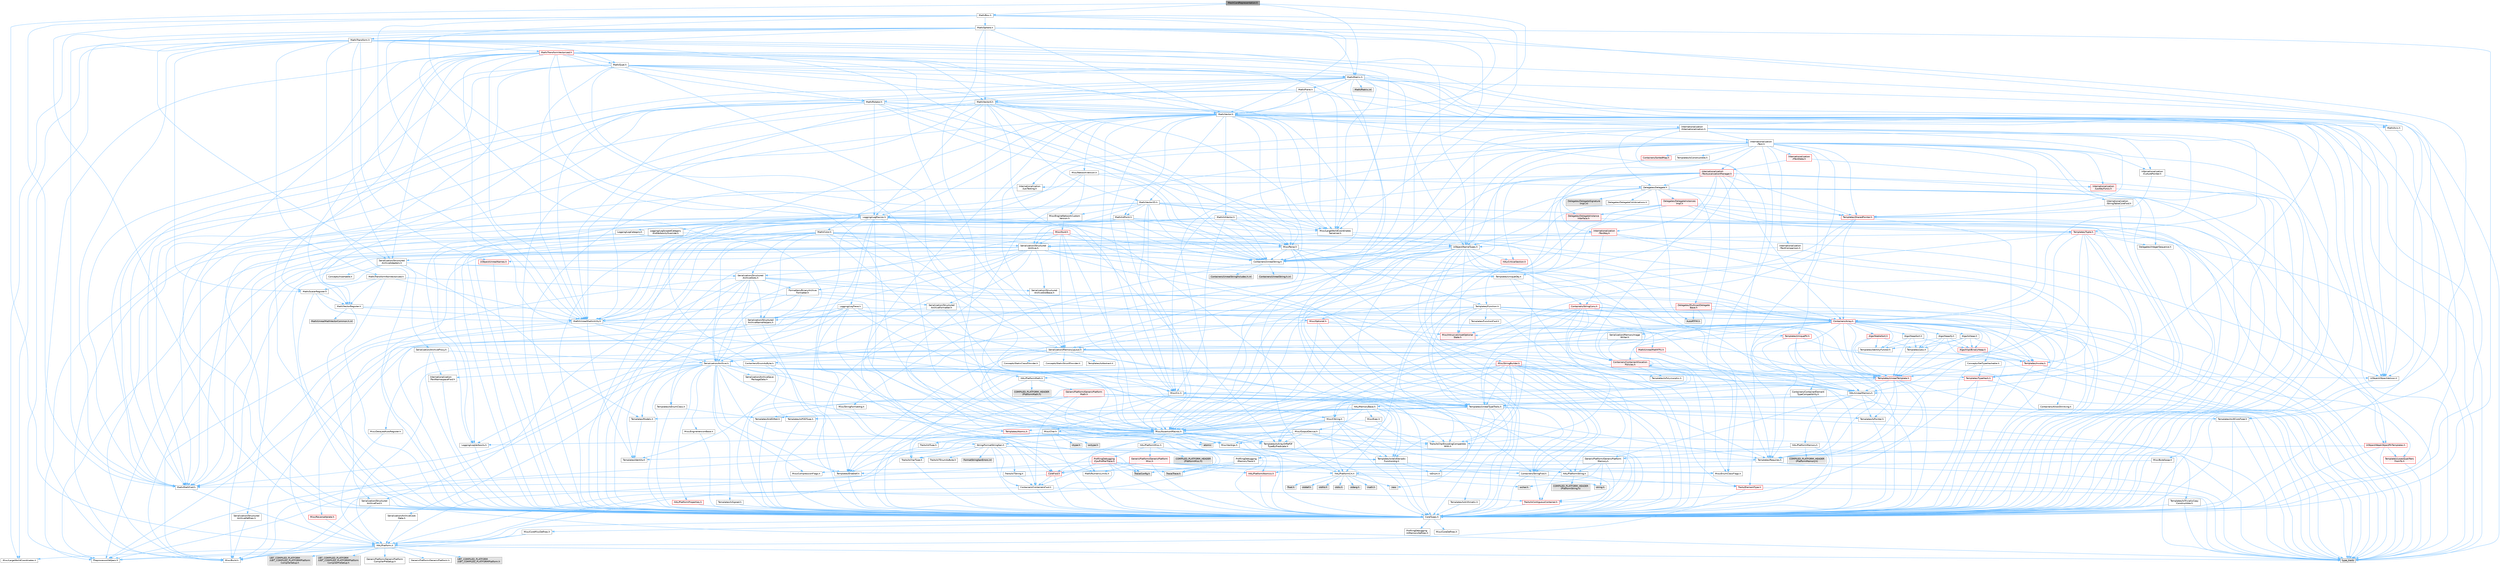 digraph "MeshCardRepresentation.h"
{
 // INTERACTIVE_SVG=YES
 // LATEX_PDF_SIZE
  bgcolor="transparent";
  edge [fontname=Helvetica,fontsize=10,labelfontname=Helvetica,labelfontsize=10];
  node [fontname=Helvetica,fontsize=10,shape=box,height=0.2,width=0.4];
  Node1 [id="Node000001",label="MeshCardRepresentation.h",height=0.2,width=0.4,color="gray40", fillcolor="grey60", style="filled", fontcolor="black",tooltip=" "];
  Node1 -> Node2 [id="edge1_Node000001_Node000002",color="steelblue1",style="solid",tooltip=" "];
  Node2 [id="Node000002",label="HAL/Platform.h",height=0.2,width=0.4,color="grey40", fillcolor="white", style="filled",URL="$d9/dd0/Platform_8h.html",tooltip=" "];
  Node2 -> Node3 [id="edge2_Node000002_Node000003",color="steelblue1",style="solid",tooltip=" "];
  Node3 [id="Node000003",label="Misc/Build.h",height=0.2,width=0.4,color="grey40", fillcolor="white", style="filled",URL="$d3/dbb/Build_8h.html",tooltip=" "];
  Node2 -> Node4 [id="edge3_Node000002_Node000004",color="steelblue1",style="solid",tooltip=" "];
  Node4 [id="Node000004",label="Misc/LargeWorldCoordinates.h",height=0.2,width=0.4,color="grey40", fillcolor="white", style="filled",URL="$d2/dcb/LargeWorldCoordinates_8h.html",tooltip=" "];
  Node2 -> Node5 [id="edge4_Node000002_Node000005",color="steelblue1",style="solid",tooltip=" "];
  Node5 [id="Node000005",label="type_traits",height=0.2,width=0.4,color="grey60", fillcolor="#E0E0E0", style="filled",tooltip=" "];
  Node2 -> Node6 [id="edge5_Node000002_Node000006",color="steelblue1",style="solid",tooltip=" "];
  Node6 [id="Node000006",label="PreprocessorHelpers.h",height=0.2,width=0.4,color="grey40", fillcolor="white", style="filled",URL="$db/ddb/PreprocessorHelpers_8h.html",tooltip=" "];
  Node2 -> Node7 [id="edge6_Node000002_Node000007",color="steelblue1",style="solid",tooltip=" "];
  Node7 [id="Node000007",label="UBT_COMPILED_PLATFORM\l/UBT_COMPILED_PLATFORMPlatform\lCompilerPreSetup.h",height=0.2,width=0.4,color="grey60", fillcolor="#E0E0E0", style="filled",tooltip=" "];
  Node2 -> Node8 [id="edge7_Node000002_Node000008",color="steelblue1",style="solid",tooltip=" "];
  Node8 [id="Node000008",label="GenericPlatform/GenericPlatform\lCompilerPreSetup.h",height=0.2,width=0.4,color="grey40", fillcolor="white", style="filled",URL="$d9/dc8/GenericPlatformCompilerPreSetup_8h.html",tooltip=" "];
  Node2 -> Node9 [id="edge8_Node000002_Node000009",color="steelblue1",style="solid",tooltip=" "];
  Node9 [id="Node000009",label="GenericPlatform/GenericPlatform.h",height=0.2,width=0.4,color="grey40", fillcolor="white", style="filled",URL="$d6/d84/GenericPlatform_8h.html",tooltip=" "];
  Node2 -> Node10 [id="edge9_Node000002_Node000010",color="steelblue1",style="solid",tooltip=" "];
  Node10 [id="Node000010",label="UBT_COMPILED_PLATFORM\l/UBT_COMPILED_PLATFORMPlatform.h",height=0.2,width=0.4,color="grey60", fillcolor="#E0E0E0", style="filled",tooltip=" "];
  Node2 -> Node11 [id="edge10_Node000002_Node000011",color="steelblue1",style="solid",tooltip=" "];
  Node11 [id="Node000011",label="UBT_COMPILED_PLATFORM\l/UBT_COMPILED_PLATFORMPlatform\lCompilerSetup.h",height=0.2,width=0.4,color="grey60", fillcolor="#E0E0E0", style="filled",tooltip=" "];
  Node1 -> Node12 [id="edge11_Node000001_Node000012",color="steelblue1",style="solid",tooltip=" "];
  Node12 [id="Node000012",label="Math/Box.h",height=0.2,width=0.4,color="grey40", fillcolor="white", style="filled",URL="$de/d0f/Box_8h.html",tooltip=" "];
  Node12 -> Node13 [id="edge12_Node000012_Node000013",color="steelblue1",style="solid",tooltip=" "];
  Node13 [id="Node000013",label="CoreTypes.h",height=0.2,width=0.4,color="grey40", fillcolor="white", style="filled",URL="$dc/dec/CoreTypes_8h.html",tooltip=" "];
  Node13 -> Node2 [id="edge13_Node000013_Node000002",color="steelblue1",style="solid",tooltip=" "];
  Node13 -> Node14 [id="edge14_Node000013_Node000014",color="steelblue1",style="solid",tooltip=" "];
  Node14 [id="Node000014",label="ProfilingDebugging\l/UMemoryDefines.h",height=0.2,width=0.4,color="grey40", fillcolor="white", style="filled",URL="$d2/da2/UMemoryDefines_8h.html",tooltip=" "];
  Node13 -> Node15 [id="edge15_Node000013_Node000015",color="steelblue1",style="solid",tooltip=" "];
  Node15 [id="Node000015",label="Misc/CoreMiscDefines.h",height=0.2,width=0.4,color="grey40", fillcolor="white", style="filled",URL="$da/d38/CoreMiscDefines_8h.html",tooltip=" "];
  Node15 -> Node2 [id="edge16_Node000015_Node000002",color="steelblue1",style="solid",tooltip=" "];
  Node15 -> Node6 [id="edge17_Node000015_Node000006",color="steelblue1",style="solid",tooltip=" "];
  Node13 -> Node16 [id="edge18_Node000013_Node000016",color="steelblue1",style="solid",tooltip=" "];
  Node16 [id="Node000016",label="Misc/CoreDefines.h",height=0.2,width=0.4,color="grey40", fillcolor="white", style="filled",URL="$d3/dd2/CoreDefines_8h.html",tooltip=" "];
  Node12 -> Node17 [id="edge19_Node000012_Node000017",color="steelblue1",style="solid",tooltip=" "];
  Node17 [id="Node000017",label="Misc/AssertionMacros.h",height=0.2,width=0.4,color="grey40", fillcolor="white", style="filled",URL="$d0/dfa/AssertionMacros_8h.html",tooltip=" "];
  Node17 -> Node13 [id="edge20_Node000017_Node000013",color="steelblue1",style="solid",tooltip=" "];
  Node17 -> Node2 [id="edge21_Node000017_Node000002",color="steelblue1",style="solid",tooltip=" "];
  Node17 -> Node18 [id="edge22_Node000017_Node000018",color="steelblue1",style="solid",tooltip=" "];
  Node18 [id="Node000018",label="HAL/PlatformMisc.h",height=0.2,width=0.4,color="grey40", fillcolor="white", style="filled",URL="$d0/df5/PlatformMisc_8h.html",tooltip=" "];
  Node18 -> Node13 [id="edge23_Node000018_Node000013",color="steelblue1",style="solid",tooltip=" "];
  Node18 -> Node19 [id="edge24_Node000018_Node000019",color="steelblue1",style="solid",tooltip=" "];
  Node19 [id="Node000019",label="GenericPlatform/GenericPlatform\lMisc.h",height=0.2,width=0.4,color="red", fillcolor="#FFF0F0", style="filled",URL="$db/d9a/GenericPlatformMisc_8h.html",tooltip=" "];
  Node19 -> Node20 [id="edge25_Node000019_Node000020",color="steelblue1",style="solid",tooltip=" "];
  Node20 [id="Node000020",label="Containers/StringFwd.h",height=0.2,width=0.4,color="grey40", fillcolor="white", style="filled",URL="$df/d37/StringFwd_8h.html",tooltip=" "];
  Node20 -> Node13 [id="edge26_Node000020_Node000013",color="steelblue1",style="solid",tooltip=" "];
  Node20 -> Node21 [id="edge27_Node000020_Node000021",color="steelblue1",style="solid",tooltip=" "];
  Node21 [id="Node000021",label="Traits/ElementType.h",height=0.2,width=0.4,color="red", fillcolor="#FFF0F0", style="filled",URL="$d5/d4f/ElementType_8h.html",tooltip=" "];
  Node21 -> Node2 [id="edge28_Node000021_Node000002",color="steelblue1",style="solid",tooltip=" "];
  Node21 -> Node5 [id="edge29_Node000021_Node000005",color="steelblue1",style="solid",tooltip=" "];
  Node20 -> Node23 [id="edge30_Node000020_Node000023",color="steelblue1",style="solid",tooltip=" "];
  Node23 [id="Node000023",label="Traits/IsContiguousContainer.h",height=0.2,width=0.4,color="red", fillcolor="#FFF0F0", style="filled",URL="$d5/d3c/IsContiguousContainer_8h.html",tooltip=" "];
  Node23 -> Node13 [id="edge31_Node000023_Node000013",color="steelblue1",style="solid",tooltip=" "];
  Node19 -> Node25 [id="edge32_Node000019_Node000025",color="steelblue1",style="solid",tooltip=" "];
  Node25 [id="Node000025",label="CoreFwd.h",height=0.2,width=0.4,color="red", fillcolor="#FFF0F0", style="filled",URL="$d1/d1e/CoreFwd_8h.html",tooltip=" "];
  Node25 -> Node13 [id="edge33_Node000025_Node000013",color="steelblue1",style="solid",tooltip=" "];
  Node25 -> Node26 [id="edge34_Node000025_Node000026",color="steelblue1",style="solid",tooltip=" "];
  Node26 [id="Node000026",label="Containers/ContainersFwd.h",height=0.2,width=0.4,color="grey40", fillcolor="white", style="filled",URL="$d4/d0a/ContainersFwd_8h.html",tooltip=" "];
  Node26 -> Node2 [id="edge35_Node000026_Node000002",color="steelblue1",style="solid",tooltip=" "];
  Node26 -> Node13 [id="edge36_Node000026_Node000013",color="steelblue1",style="solid",tooltip=" "];
  Node26 -> Node23 [id="edge37_Node000026_Node000023",color="steelblue1",style="solid",tooltip=" "];
  Node25 -> Node27 [id="edge38_Node000025_Node000027",color="steelblue1",style="solid",tooltip=" "];
  Node27 [id="Node000027",label="Math/MathFwd.h",height=0.2,width=0.4,color="grey40", fillcolor="white", style="filled",URL="$d2/d10/MathFwd_8h.html",tooltip=" "];
  Node27 -> Node2 [id="edge39_Node000027_Node000002",color="steelblue1",style="solid",tooltip=" "];
  Node19 -> Node13 [id="edge40_Node000019_Node000013",color="steelblue1",style="solid",tooltip=" "];
  Node19 -> Node30 [id="edge41_Node000019_Node000030",color="steelblue1",style="solid",tooltip=" "];
  Node30 [id="Node000030",label="HAL/PlatformCrt.h",height=0.2,width=0.4,color="grey40", fillcolor="white", style="filled",URL="$d8/d75/PlatformCrt_8h.html",tooltip=" "];
  Node30 -> Node31 [id="edge42_Node000030_Node000031",color="steelblue1",style="solid",tooltip=" "];
  Node31 [id="Node000031",label="new",height=0.2,width=0.4,color="grey60", fillcolor="#E0E0E0", style="filled",tooltip=" "];
  Node30 -> Node32 [id="edge43_Node000030_Node000032",color="steelblue1",style="solid",tooltip=" "];
  Node32 [id="Node000032",label="wchar.h",height=0.2,width=0.4,color="grey60", fillcolor="#E0E0E0", style="filled",tooltip=" "];
  Node30 -> Node33 [id="edge44_Node000030_Node000033",color="steelblue1",style="solid",tooltip=" "];
  Node33 [id="Node000033",label="stddef.h",height=0.2,width=0.4,color="grey60", fillcolor="#E0E0E0", style="filled",tooltip=" "];
  Node30 -> Node34 [id="edge45_Node000030_Node000034",color="steelblue1",style="solid",tooltip=" "];
  Node34 [id="Node000034",label="stdlib.h",height=0.2,width=0.4,color="grey60", fillcolor="#E0E0E0", style="filled",tooltip=" "];
  Node30 -> Node35 [id="edge46_Node000030_Node000035",color="steelblue1",style="solid",tooltip=" "];
  Node35 [id="Node000035",label="stdio.h",height=0.2,width=0.4,color="grey60", fillcolor="#E0E0E0", style="filled",tooltip=" "];
  Node30 -> Node36 [id="edge47_Node000030_Node000036",color="steelblue1",style="solid",tooltip=" "];
  Node36 [id="Node000036",label="stdarg.h",height=0.2,width=0.4,color="grey60", fillcolor="#E0E0E0", style="filled",tooltip=" "];
  Node30 -> Node37 [id="edge48_Node000030_Node000037",color="steelblue1",style="solid",tooltip=" "];
  Node37 [id="Node000037",label="math.h",height=0.2,width=0.4,color="grey60", fillcolor="#E0E0E0", style="filled",tooltip=" "];
  Node30 -> Node38 [id="edge49_Node000030_Node000038",color="steelblue1",style="solid",tooltip=" "];
  Node38 [id="Node000038",label="float.h",height=0.2,width=0.4,color="grey60", fillcolor="#E0E0E0", style="filled",tooltip=" "];
  Node30 -> Node39 [id="edge50_Node000030_Node000039",color="steelblue1",style="solid",tooltip=" "];
  Node39 [id="Node000039",label="string.h",height=0.2,width=0.4,color="grey60", fillcolor="#E0E0E0", style="filled",tooltip=" "];
  Node19 -> Node40 [id="edge51_Node000019_Node000040",color="steelblue1",style="solid",tooltip=" "];
  Node40 [id="Node000040",label="Math/NumericLimits.h",height=0.2,width=0.4,color="grey40", fillcolor="white", style="filled",URL="$df/d1b/NumericLimits_8h.html",tooltip=" "];
  Node40 -> Node13 [id="edge52_Node000040_Node000013",color="steelblue1",style="solid",tooltip=" "];
  Node19 -> Node41 [id="edge53_Node000019_Node000041",color="steelblue1",style="solid",tooltip=" "];
  Node41 [id="Node000041",label="Misc/CompressionFlags.h",height=0.2,width=0.4,color="grey40", fillcolor="white", style="filled",URL="$d9/d76/CompressionFlags_8h.html",tooltip=" "];
  Node19 -> Node42 [id="edge54_Node000019_Node000042",color="steelblue1",style="solid",tooltip=" "];
  Node42 [id="Node000042",label="Misc/EnumClassFlags.h",height=0.2,width=0.4,color="grey40", fillcolor="white", style="filled",URL="$d8/de7/EnumClassFlags_8h.html",tooltip=" "];
  Node18 -> Node45 [id="edge55_Node000018_Node000045",color="steelblue1",style="solid",tooltip=" "];
  Node45 [id="Node000045",label="COMPILED_PLATFORM_HEADER\l(PlatformMisc.h)",height=0.2,width=0.4,color="grey60", fillcolor="#E0E0E0", style="filled",tooltip=" "];
  Node18 -> Node46 [id="edge56_Node000018_Node000046",color="steelblue1",style="solid",tooltip=" "];
  Node46 [id="Node000046",label="ProfilingDebugging\l/CpuProfilerTrace.h",height=0.2,width=0.4,color="red", fillcolor="#FFF0F0", style="filled",URL="$da/dcb/CpuProfilerTrace_8h.html",tooltip=" "];
  Node46 -> Node13 [id="edge57_Node000046_Node000013",color="steelblue1",style="solid",tooltip=" "];
  Node46 -> Node26 [id="edge58_Node000046_Node000026",color="steelblue1",style="solid",tooltip=" "];
  Node46 -> Node47 [id="edge59_Node000046_Node000047",color="steelblue1",style="solid",tooltip=" "];
  Node47 [id="Node000047",label="HAL/PlatformAtomics.h",height=0.2,width=0.4,color="red", fillcolor="#FFF0F0", style="filled",URL="$d3/d36/PlatformAtomics_8h.html",tooltip=" "];
  Node47 -> Node13 [id="edge60_Node000047_Node000013",color="steelblue1",style="solid",tooltip=" "];
  Node46 -> Node6 [id="edge61_Node000046_Node000006",color="steelblue1",style="solid",tooltip=" "];
  Node46 -> Node3 [id="edge62_Node000046_Node000003",color="steelblue1",style="solid",tooltip=" "];
  Node46 -> Node50 [id="edge63_Node000046_Node000050",color="steelblue1",style="solid",tooltip=" "];
  Node50 [id="Node000050",label="Trace/Config.h",height=0.2,width=0.4,color="grey60", fillcolor="#E0E0E0", style="filled",tooltip=" "];
  Node46 -> Node53 [id="edge64_Node000046_Node000053",color="steelblue1",style="solid",tooltip=" "];
  Node53 [id="Node000053",label="Trace/Trace.h",height=0.2,width=0.4,color="grey60", fillcolor="#E0E0E0", style="filled",tooltip=" "];
  Node17 -> Node6 [id="edge65_Node000017_Node000006",color="steelblue1",style="solid",tooltip=" "];
  Node17 -> Node54 [id="edge66_Node000017_Node000054",color="steelblue1",style="solid",tooltip=" "];
  Node54 [id="Node000054",label="Templates/EnableIf.h",height=0.2,width=0.4,color="grey40", fillcolor="white", style="filled",URL="$d7/d60/EnableIf_8h.html",tooltip=" "];
  Node54 -> Node13 [id="edge67_Node000054_Node000013",color="steelblue1",style="solid",tooltip=" "];
  Node17 -> Node55 [id="edge68_Node000017_Node000055",color="steelblue1",style="solid",tooltip=" "];
  Node55 [id="Node000055",label="Templates/IsArrayOrRefOf\lTypeByPredicate.h",height=0.2,width=0.4,color="grey40", fillcolor="white", style="filled",URL="$d6/da1/IsArrayOrRefOfTypeByPredicate_8h.html",tooltip=" "];
  Node55 -> Node13 [id="edge69_Node000055_Node000013",color="steelblue1",style="solid",tooltip=" "];
  Node17 -> Node56 [id="edge70_Node000017_Node000056",color="steelblue1",style="solid",tooltip=" "];
  Node56 [id="Node000056",label="Templates/IsValidVariadic\lFunctionArg.h",height=0.2,width=0.4,color="grey40", fillcolor="white", style="filled",URL="$d0/dc8/IsValidVariadicFunctionArg_8h.html",tooltip=" "];
  Node56 -> Node13 [id="edge71_Node000056_Node000013",color="steelblue1",style="solid",tooltip=" "];
  Node56 -> Node57 [id="edge72_Node000056_Node000057",color="steelblue1",style="solid",tooltip=" "];
  Node57 [id="Node000057",label="IsEnum.h",height=0.2,width=0.4,color="grey40", fillcolor="white", style="filled",URL="$d4/de5/IsEnum_8h.html",tooltip=" "];
  Node56 -> Node5 [id="edge73_Node000056_Node000005",color="steelblue1",style="solid",tooltip=" "];
  Node17 -> Node58 [id="edge74_Node000017_Node000058",color="steelblue1",style="solid",tooltip=" "];
  Node58 [id="Node000058",label="Traits/IsCharEncodingCompatible\lWith.h",height=0.2,width=0.4,color="grey40", fillcolor="white", style="filled",URL="$df/dd1/IsCharEncodingCompatibleWith_8h.html",tooltip=" "];
  Node58 -> Node5 [id="edge75_Node000058_Node000005",color="steelblue1",style="solid",tooltip=" "];
  Node58 -> Node59 [id="edge76_Node000058_Node000059",color="steelblue1",style="solid",tooltip=" "];
  Node59 [id="Node000059",label="Traits/IsCharType.h",height=0.2,width=0.4,color="grey40", fillcolor="white", style="filled",URL="$db/d51/IsCharType_8h.html",tooltip=" "];
  Node59 -> Node13 [id="edge77_Node000059_Node000013",color="steelblue1",style="solid",tooltip=" "];
  Node17 -> Node60 [id="edge78_Node000017_Node000060",color="steelblue1",style="solid",tooltip=" "];
  Node60 [id="Node000060",label="Misc/VarArgs.h",height=0.2,width=0.4,color="grey40", fillcolor="white", style="filled",URL="$d5/d6f/VarArgs_8h.html",tooltip=" "];
  Node60 -> Node13 [id="edge79_Node000060_Node000013",color="steelblue1",style="solid",tooltip=" "];
  Node17 -> Node61 [id="edge80_Node000017_Node000061",color="steelblue1",style="solid",tooltip=" "];
  Node61 [id="Node000061",label="String/FormatStringSan.h",height=0.2,width=0.4,color="grey40", fillcolor="white", style="filled",URL="$d3/d8b/FormatStringSan_8h.html",tooltip=" "];
  Node61 -> Node5 [id="edge81_Node000061_Node000005",color="steelblue1",style="solid",tooltip=" "];
  Node61 -> Node13 [id="edge82_Node000061_Node000013",color="steelblue1",style="solid",tooltip=" "];
  Node61 -> Node62 [id="edge83_Node000061_Node000062",color="steelblue1",style="solid",tooltip=" "];
  Node62 [id="Node000062",label="Templates/Requires.h",height=0.2,width=0.4,color="grey40", fillcolor="white", style="filled",URL="$dc/d96/Requires_8h.html",tooltip=" "];
  Node62 -> Node54 [id="edge84_Node000062_Node000054",color="steelblue1",style="solid",tooltip=" "];
  Node62 -> Node5 [id="edge85_Node000062_Node000005",color="steelblue1",style="solid",tooltip=" "];
  Node61 -> Node63 [id="edge86_Node000061_Node000063",color="steelblue1",style="solid",tooltip=" "];
  Node63 [id="Node000063",label="Templates/Identity.h",height=0.2,width=0.4,color="grey40", fillcolor="white", style="filled",URL="$d0/dd5/Identity_8h.html",tooltip=" "];
  Node61 -> Node56 [id="edge87_Node000061_Node000056",color="steelblue1",style="solid",tooltip=" "];
  Node61 -> Node59 [id="edge88_Node000061_Node000059",color="steelblue1",style="solid",tooltip=" "];
  Node61 -> Node64 [id="edge89_Node000061_Node000064",color="steelblue1",style="solid",tooltip=" "];
  Node64 [id="Node000064",label="Traits/IsTEnumAsByte.h",height=0.2,width=0.4,color="grey40", fillcolor="white", style="filled",URL="$d1/de6/IsTEnumAsByte_8h.html",tooltip=" "];
  Node61 -> Node65 [id="edge90_Node000061_Node000065",color="steelblue1",style="solid",tooltip=" "];
  Node65 [id="Node000065",label="Traits/IsTString.h",height=0.2,width=0.4,color="grey40", fillcolor="white", style="filled",URL="$d0/df8/IsTString_8h.html",tooltip=" "];
  Node65 -> Node26 [id="edge91_Node000065_Node000026",color="steelblue1",style="solid",tooltip=" "];
  Node61 -> Node26 [id="edge92_Node000061_Node000026",color="steelblue1",style="solid",tooltip=" "];
  Node61 -> Node66 [id="edge93_Node000061_Node000066",color="steelblue1",style="solid",tooltip=" "];
  Node66 [id="Node000066",label="FormatStringSanErrors.inl",height=0.2,width=0.4,color="grey60", fillcolor="#E0E0E0", style="filled",tooltip=" "];
  Node17 -> Node67 [id="edge94_Node000017_Node000067",color="steelblue1",style="solid",tooltip=" "];
  Node67 [id="Node000067",label="atomic",height=0.2,width=0.4,color="grey60", fillcolor="#E0E0E0", style="filled",tooltip=" "];
  Node12 -> Node27 [id="edge95_Node000012_Node000027",color="steelblue1",style="solid",tooltip=" "];
  Node12 -> Node68 [id="edge96_Node000012_Node000068",color="steelblue1",style="solid",tooltip=" "];
  Node68 [id="Node000068",label="Math/UnrealMathUtility.h",height=0.2,width=0.4,color="grey40", fillcolor="white", style="filled",URL="$db/db8/UnrealMathUtility_8h.html",tooltip=" "];
  Node68 -> Node13 [id="edge97_Node000068_Node000013",color="steelblue1",style="solid",tooltip=" "];
  Node68 -> Node17 [id="edge98_Node000068_Node000017",color="steelblue1",style="solid",tooltip=" "];
  Node68 -> Node69 [id="edge99_Node000068_Node000069",color="steelblue1",style="solid",tooltip=" "];
  Node69 [id="Node000069",label="HAL/PlatformMath.h",height=0.2,width=0.4,color="grey40", fillcolor="white", style="filled",URL="$dc/d53/PlatformMath_8h.html",tooltip=" "];
  Node69 -> Node13 [id="edge100_Node000069_Node000013",color="steelblue1",style="solid",tooltip=" "];
  Node69 -> Node70 [id="edge101_Node000069_Node000070",color="steelblue1",style="solid",tooltip=" "];
  Node70 [id="Node000070",label="GenericPlatform/GenericPlatform\lMath.h",height=0.2,width=0.4,color="red", fillcolor="#FFF0F0", style="filled",URL="$d5/d79/GenericPlatformMath_8h.html",tooltip=" "];
  Node70 -> Node13 [id="edge102_Node000070_Node000013",color="steelblue1",style="solid",tooltip=" "];
  Node70 -> Node26 [id="edge103_Node000070_Node000026",color="steelblue1",style="solid",tooltip=" "];
  Node70 -> Node30 [id="edge104_Node000070_Node000030",color="steelblue1",style="solid",tooltip=" "];
  Node70 -> Node71 [id="edge105_Node000070_Node000071",color="steelblue1",style="solid",tooltip=" "];
  Node71 [id="Node000071",label="Templates/AndOrNot.h",height=0.2,width=0.4,color="grey40", fillcolor="white", style="filled",URL="$db/d0a/AndOrNot_8h.html",tooltip=" "];
  Node71 -> Node13 [id="edge106_Node000071_Node000013",color="steelblue1",style="solid",tooltip=" "];
  Node70 -> Node75 [id="edge107_Node000070_Node000075",color="steelblue1",style="solid",tooltip=" "];
  Node75 [id="Node000075",label="Templates/UnrealTypeTraits.h",height=0.2,width=0.4,color="grey40", fillcolor="white", style="filled",URL="$d2/d2d/UnrealTypeTraits_8h.html",tooltip=" "];
  Node75 -> Node13 [id="edge108_Node000075_Node000013",color="steelblue1",style="solid",tooltip=" "];
  Node75 -> Node76 [id="edge109_Node000075_Node000076",color="steelblue1",style="solid",tooltip=" "];
  Node76 [id="Node000076",label="Templates/IsPointer.h",height=0.2,width=0.4,color="grey40", fillcolor="white", style="filled",URL="$d7/d05/IsPointer_8h.html",tooltip=" "];
  Node76 -> Node13 [id="edge110_Node000076_Node000013",color="steelblue1",style="solid",tooltip=" "];
  Node75 -> Node17 [id="edge111_Node000075_Node000017",color="steelblue1",style="solid",tooltip=" "];
  Node75 -> Node71 [id="edge112_Node000075_Node000071",color="steelblue1",style="solid",tooltip=" "];
  Node75 -> Node54 [id="edge113_Node000075_Node000054",color="steelblue1",style="solid",tooltip=" "];
  Node75 -> Node77 [id="edge114_Node000075_Node000077",color="steelblue1",style="solid",tooltip=" "];
  Node77 [id="Node000077",label="Templates/IsArithmetic.h",height=0.2,width=0.4,color="grey40", fillcolor="white", style="filled",URL="$d2/d5d/IsArithmetic_8h.html",tooltip=" "];
  Node77 -> Node13 [id="edge115_Node000077_Node000013",color="steelblue1",style="solid",tooltip=" "];
  Node75 -> Node57 [id="edge116_Node000075_Node000057",color="steelblue1",style="solid",tooltip=" "];
  Node75 -> Node78 [id="edge117_Node000075_Node000078",color="steelblue1",style="solid",tooltip=" "];
  Node78 [id="Node000078",label="Templates/Models.h",height=0.2,width=0.4,color="grey40", fillcolor="white", style="filled",URL="$d3/d0c/Models_8h.html",tooltip=" "];
  Node78 -> Node63 [id="edge118_Node000078_Node000063",color="steelblue1",style="solid",tooltip=" "];
  Node75 -> Node79 [id="edge119_Node000075_Node000079",color="steelblue1",style="solid",tooltip=" "];
  Node79 [id="Node000079",label="Templates/IsPODType.h",height=0.2,width=0.4,color="grey40", fillcolor="white", style="filled",URL="$d7/db1/IsPODType_8h.html",tooltip=" "];
  Node79 -> Node13 [id="edge120_Node000079_Node000013",color="steelblue1",style="solid",tooltip=" "];
  Node75 -> Node80 [id="edge121_Node000075_Node000080",color="steelblue1",style="solid",tooltip=" "];
  Node80 [id="Node000080",label="Templates/IsUECoreType.h",height=0.2,width=0.4,color="grey40", fillcolor="white", style="filled",URL="$d1/db8/IsUECoreType_8h.html",tooltip=" "];
  Node80 -> Node13 [id="edge122_Node000080_Node000013",color="steelblue1",style="solid",tooltip=" "];
  Node80 -> Node5 [id="edge123_Node000080_Node000005",color="steelblue1",style="solid",tooltip=" "];
  Node75 -> Node81 [id="edge124_Node000075_Node000081",color="steelblue1",style="solid",tooltip=" "];
  Node81 [id="Node000081",label="Templates/IsTriviallyCopy\lConstructible.h",height=0.2,width=0.4,color="grey40", fillcolor="white", style="filled",URL="$d3/d78/IsTriviallyCopyConstructible_8h.html",tooltip=" "];
  Node81 -> Node13 [id="edge125_Node000081_Node000013",color="steelblue1",style="solid",tooltip=" "];
  Node81 -> Node5 [id="edge126_Node000081_Node000005",color="steelblue1",style="solid",tooltip=" "];
  Node70 -> Node62 [id="edge127_Node000070_Node000062",color="steelblue1",style="solid",tooltip=" "];
  Node70 -> Node5 [id="edge128_Node000070_Node000005",color="steelblue1",style="solid",tooltip=" "];
  Node69 -> Node87 [id="edge129_Node000069_Node000087",color="steelblue1",style="solid",tooltip=" "];
  Node87 [id="Node000087",label="COMPILED_PLATFORM_HEADER\l(PlatformMath.h)",height=0.2,width=0.4,color="grey60", fillcolor="#E0E0E0", style="filled",tooltip=" "];
  Node68 -> Node27 [id="edge130_Node000068_Node000027",color="steelblue1",style="solid",tooltip=" "];
  Node68 -> Node63 [id="edge131_Node000068_Node000063",color="steelblue1",style="solid",tooltip=" "];
  Node68 -> Node62 [id="edge132_Node000068_Node000062",color="steelblue1",style="solid",tooltip=" "];
  Node12 -> Node88 [id="edge133_Node000012_Node000088",color="steelblue1",style="solid",tooltip=" "];
  Node88 [id="Node000088",label="Containers/UnrealString.h",height=0.2,width=0.4,color="grey40", fillcolor="white", style="filled",URL="$d5/dba/UnrealString_8h.html",tooltip=" "];
  Node88 -> Node89 [id="edge134_Node000088_Node000089",color="steelblue1",style="solid",tooltip=" "];
  Node89 [id="Node000089",label="Containers/UnrealStringIncludes.h.inl",height=0.2,width=0.4,color="grey60", fillcolor="#E0E0E0", style="filled",tooltip=" "];
  Node88 -> Node90 [id="edge135_Node000088_Node000090",color="steelblue1",style="solid",tooltip=" "];
  Node90 [id="Node000090",label="Containers/UnrealString.h.inl",height=0.2,width=0.4,color="grey60", fillcolor="#E0E0E0", style="filled",tooltip=" "];
  Node88 -> Node91 [id="edge136_Node000088_Node000091",color="steelblue1",style="solid",tooltip=" "];
  Node91 [id="Node000091",label="Misc/StringFormatArg.h",height=0.2,width=0.4,color="grey40", fillcolor="white", style="filled",URL="$d2/d16/StringFormatArg_8h.html",tooltip=" "];
  Node91 -> Node26 [id="edge137_Node000091_Node000026",color="steelblue1",style="solid",tooltip=" "];
  Node12 -> Node92 [id="edge138_Node000012_Node000092",color="steelblue1",style="solid",tooltip=" "];
  Node92 [id="Node000092",label="Math/Vector.h",height=0.2,width=0.4,color="grey40", fillcolor="white", style="filled",URL="$d6/dbe/Vector_8h.html",tooltip=" "];
  Node92 -> Node13 [id="edge139_Node000092_Node000013",color="steelblue1",style="solid",tooltip=" "];
  Node92 -> Node17 [id="edge140_Node000092_Node000017",color="steelblue1",style="solid",tooltip=" "];
  Node92 -> Node27 [id="edge141_Node000092_Node000027",color="steelblue1",style="solid",tooltip=" "];
  Node92 -> Node40 [id="edge142_Node000092_Node000040",color="steelblue1",style="solid",tooltip=" "];
  Node92 -> Node93 [id="edge143_Node000092_Node000093",color="steelblue1",style="solid",tooltip=" "];
  Node93 [id="Node000093",label="Misc/Crc.h",height=0.2,width=0.4,color="grey40", fillcolor="white", style="filled",URL="$d4/dd2/Crc_8h.html",tooltip=" "];
  Node93 -> Node13 [id="edge144_Node000093_Node000013",color="steelblue1",style="solid",tooltip=" "];
  Node93 -> Node94 [id="edge145_Node000093_Node000094",color="steelblue1",style="solid",tooltip=" "];
  Node94 [id="Node000094",label="HAL/PlatformString.h",height=0.2,width=0.4,color="grey40", fillcolor="white", style="filled",URL="$db/db5/PlatformString_8h.html",tooltip=" "];
  Node94 -> Node13 [id="edge146_Node000094_Node000013",color="steelblue1",style="solid",tooltip=" "];
  Node94 -> Node95 [id="edge147_Node000094_Node000095",color="steelblue1",style="solid",tooltip=" "];
  Node95 [id="Node000095",label="COMPILED_PLATFORM_HEADER\l(PlatformString.h)",height=0.2,width=0.4,color="grey60", fillcolor="#E0E0E0", style="filled",tooltip=" "];
  Node93 -> Node17 [id="edge148_Node000093_Node000017",color="steelblue1",style="solid",tooltip=" "];
  Node93 -> Node96 [id="edge149_Node000093_Node000096",color="steelblue1",style="solid",tooltip=" "];
  Node96 [id="Node000096",label="Misc/CString.h",height=0.2,width=0.4,color="grey40", fillcolor="white", style="filled",URL="$d2/d49/CString_8h.html",tooltip=" "];
  Node96 -> Node13 [id="edge150_Node000096_Node000013",color="steelblue1",style="solid",tooltip=" "];
  Node96 -> Node30 [id="edge151_Node000096_Node000030",color="steelblue1",style="solid",tooltip=" "];
  Node96 -> Node94 [id="edge152_Node000096_Node000094",color="steelblue1",style="solid",tooltip=" "];
  Node96 -> Node17 [id="edge153_Node000096_Node000017",color="steelblue1",style="solid",tooltip=" "];
  Node96 -> Node97 [id="edge154_Node000096_Node000097",color="steelblue1",style="solid",tooltip=" "];
  Node97 [id="Node000097",label="Misc/Char.h",height=0.2,width=0.4,color="grey40", fillcolor="white", style="filled",URL="$d0/d58/Char_8h.html",tooltip=" "];
  Node97 -> Node13 [id="edge155_Node000097_Node000013",color="steelblue1",style="solid",tooltip=" "];
  Node97 -> Node98 [id="edge156_Node000097_Node000098",color="steelblue1",style="solid",tooltip=" "];
  Node98 [id="Node000098",label="Traits/IntType.h",height=0.2,width=0.4,color="grey40", fillcolor="white", style="filled",URL="$d7/deb/IntType_8h.html",tooltip=" "];
  Node98 -> Node2 [id="edge157_Node000098_Node000002",color="steelblue1",style="solid",tooltip=" "];
  Node97 -> Node99 [id="edge158_Node000097_Node000099",color="steelblue1",style="solid",tooltip=" "];
  Node99 [id="Node000099",label="ctype.h",height=0.2,width=0.4,color="grey60", fillcolor="#E0E0E0", style="filled",tooltip=" "];
  Node97 -> Node100 [id="edge159_Node000097_Node000100",color="steelblue1",style="solid",tooltip=" "];
  Node100 [id="Node000100",label="wctype.h",height=0.2,width=0.4,color="grey60", fillcolor="#E0E0E0", style="filled",tooltip=" "];
  Node97 -> Node5 [id="edge160_Node000097_Node000005",color="steelblue1",style="solid",tooltip=" "];
  Node96 -> Node60 [id="edge161_Node000096_Node000060",color="steelblue1",style="solid",tooltip=" "];
  Node96 -> Node55 [id="edge162_Node000096_Node000055",color="steelblue1",style="solid",tooltip=" "];
  Node96 -> Node56 [id="edge163_Node000096_Node000056",color="steelblue1",style="solid",tooltip=" "];
  Node96 -> Node58 [id="edge164_Node000096_Node000058",color="steelblue1",style="solid",tooltip=" "];
  Node93 -> Node97 [id="edge165_Node000093_Node000097",color="steelblue1",style="solid",tooltip=" "];
  Node93 -> Node75 [id="edge166_Node000093_Node000075",color="steelblue1",style="solid",tooltip=" "];
  Node93 -> Node59 [id="edge167_Node000093_Node000059",color="steelblue1",style="solid",tooltip=" "];
  Node92 -> Node68 [id="edge168_Node000092_Node000068",color="steelblue1",style="solid",tooltip=" "];
  Node92 -> Node88 [id="edge169_Node000092_Node000088",color="steelblue1",style="solid",tooltip=" "];
  Node92 -> Node101 [id="edge170_Node000092_Node000101",color="steelblue1",style="solid",tooltip=" "];
  Node101 [id="Node000101",label="Misc/Parse.h",height=0.2,width=0.4,color="grey40", fillcolor="white", style="filled",URL="$dc/d71/Parse_8h.html",tooltip=" "];
  Node101 -> Node20 [id="edge171_Node000101_Node000020",color="steelblue1",style="solid",tooltip=" "];
  Node101 -> Node88 [id="edge172_Node000101_Node000088",color="steelblue1",style="solid",tooltip=" "];
  Node101 -> Node13 [id="edge173_Node000101_Node000013",color="steelblue1",style="solid",tooltip=" "];
  Node101 -> Node30 [id="edge174_Node000101_Node000030",color="steelblue1",style="solid",tooltip=" "];
  Node101 -> Node3 [id="edge175_Node000101_Node000003",color="steelblue1",style="solid",tooltip=" "];
  Node101 -> Node42 [id="edge176_Node000101_Node000042",color="steelblue1",style="solid",tooltip=" "];
  Node101 -> Node102 [id="edge177_Node000101_Node000102",color="steelblue1",style="solid",tooltip=" "];
  Node102 [id="Node000102",label="Templates/Function.h",height=0.2,width=0.4,color="grey40", fillcolor="white", style="filled",URL="$df/df5/Function_8h.html",tooltip=" "];
  Node102 -> Node13 [id="edge178_Node000102_Node000013",color="steelblue1",style="solid",tooltip=" "];
  Node102 -> Node17 [id="edge179_Node000102_Node000017",color="steelblue1",style="solid",tooltip=" "];
  Node102 -> Node103 [id="edge180_Node000102_Node000103",color="steelblue1",style="solid",tooltip=" "];
  Node103 [id="Node000103",label="Misc/IntrusiveUnsetOptional\lState.h",height=0.2,width=0.4,color="red", fillcolor="#FFF0F0", style="filled",URL="$d2/d0a/IntrusiveUnsetOptionalState_8h.html",tooltip=" "];
  Node102 -> Node105 [id="edge181_Node000102_Node000105",color="steelblue1",style="solid",tooltip=" "];
  Node105 [id="Node000105",label="HAL/UnrealMemory.h",height=0.2,width=0.4,color="grey40", fillcolor="white", style="filled",URL="$d9/d96/UnrealMemory_8h.html",tooltip=" "];
  Node105 -> Node13 [id="edge182_Node000105_Node000013",color="steelblue1",style="solid",tooltip=" "];
  Node105 -> Node106 [id="edge183_Node000105_Node000106",color="steelblue1",style="solid",tooltip=" "];
  Node106 [id="Node000106",label="GenericPlatform/GenericPlatform\lMemory.h",height=0.2,width=0.4,color="grey40", fillcolor="white", style="filled",URL="$dd/d22/GenericPlatformMemory_8h.html",tooltip=" "];
  Node106 -> Node25 [id="edge184_Node000106_Node000025",color="steelblue1",style="solid",tooltip=" "];
  Node106 -> Node13 [id="edge185_Node000106_Node000013",color="steelblue1",style="solid",tooltip=" "];
  Node106 -> Node94 [id="edge186_Node000106_Node000094",color="steelblue1",style="solid",tooltip=" "];
  Node106 -> Node39 [id="edge187_Node000106_Node000039",color="steelblue1",style="solid",tooltip=" "];
  Node106 -> Node32 [id="edge188_Node000106_Node000032",color="steelblue1",style="solid",tooltip=" "];
  Node105 -> Node107 [id="edge189_Node000105_Node000107",color="steelblue1",style="solid",tooltip=" "];
  Node107 [id="Node000107",label="HAL/MemoryBase.h",height=0.2,width=0.4,color="grey40", fillcolor="white", style="filled",URL="$d6/d9f/MemoryBase_8h.html",tooltip=" "];
  Node107 -> Node13 [id="edge190_Node000107_Node000013",color="steelblue1",style="solid",tooltip=" "];
  Node107 -> Node47 [id="edge191_Node000107_Node000047",color="steelblue1",style="solid",tooltip=" "];
  Node107 -> Node30 [id="edge192_Node000107_Node000030",color="steelblue1",style="solid",tooltip=" "];
  Node107 -> Node108 [id="edge193_Node000107_Node000108",color="steelblue1",style="solid",tooltip=" "];
  Node108 [id="Node000108",label="Misc/Exec.h",height=0.2,width=0.4,color="grey40", fillcolor="white", style="filled",URL="$de/ddb/Exec_8h.html",tooltip=" "];
  Node108 -> Node13 [id="edge194_Node000108_Node000013",color="steelblue1",style="solid",tooltip=" "];
  Node108 -> Node17 [id="edge195_Node000108_Node000017",color="steelblue1",style="solid",tooltip=" "];
  Node107 -> Node109 [id="edge196_Node000107_Node000109",color="steelblue1",style="solid",tooltip=" "];
  Node109 [id="Node000109",label="Misc/OutputDevice.h",height=0.2,width=0.4,color="grey40", fillcolor="white", style="filled",URL="$d7/d32/OutputDevice_8h.html",tooltip=" "];
  Node109 -> Node25 [id="edge197_Node000109_Node000025",color="steelblue1",style="solid",tooltip=" "];
  Node109 -> Node13 [id="edge198_Node000109_Node000013",color="steelblue1",style="solid",tooltip=" "];
  Node109 -> Node110 [id="edge199_Node000109_Node000110",color="steelblue1",style="solid",tooltip=" "];
  Node110 [id="Node000110",label="Logging/LogVerbosity.h",height=0.2,width=0.4,color="grey40", fillcolor="white", style="filled",URL="$d2/d8f/LogVerbosity_8h.html",tooltip=" "];
  Node110 -> Node13 [id="edge200_Node000110_Node000013",color="steelblue1",style="solid",tooltip=" "];
  Node109 -> Node60 [id="edge201_Node000109_Node000060",color="steelblue1",style="solid",tooltip=" "];
  Node109 -> Node55 [id="edge202_Node000109_Node000055",color="steelblue1",style="solid",tooltip=" "];
  Node109 -> Node56 [id="edge203_Node000109_Node000056",color="steelblue1",style="solid",tooltip=" "];
  Node109 -> Node58 [id="edge204_Node000109_Node000058",color="steelblue1",style="solid",tooltip=" "];
  Node107 -> Node111 [id="edge205_Node000107_Node000111",color="steelblue1",style="solid",tooltip=" "];
  Node111 [id="Node000111",label="Templates/Atomic.h",height=0.2,width=0.4,color="red", fillcolor="#FFF0F0", style="filled",URL="$d3/d91/Atomic_8h.html",tooltip=" "];
  Node111 -> Node98 [id="edge206_Node000111_Node000098",color="steelblue1",style="solid",tooltip=" "];
  Node111 -> Node67 [id="edge207_Node000111_Node000067",color="steelblue1",style="solid",tooltip=" "];
  Node105 -> Node116 [id="edge208_Node000105_Node000116",color="steelblue1",style="solid",tooltip=" "];
  Node116 [id="Node000116",label="HAL/PlatformMemory.h",height=0.2,width=0.4,color="grey40", fillcolor="white", style="filled",URL="$de/d68/PlatformMemory_8h.html",tooltip=" "];
  Node116 -> Node13 [id="edge209_Node000116_Node000013",color="steelblue1",style="solid",tooltip=" "];
  Node116 -> Node106 [id="edge210_Node000116_Node000106",color="steelblue1",style="solid",tooltip=" "];
  Node116 -> Node117 [id="edge211_Node000116_Node000117",color="steelblue1",style="solid",tooltip=" "];
  Node117 [id="Node000117",label="COMPILED_PLATFORM_HEADER\l(PlatformMemory.h)",height=0.2,width=0.4,color="grey60", fillcolor="#E0E0E0", style="filled",tooltip=" "];
  Node105 -> Node118 [id="edge212_Node000105_Node000118",color="steelblue1",style="solid",tooltip=" "];
  Node118 [id="Node000118",label="ProfilingDebugging\l/MemoryTrace.h",height=0.2,width=0.4,color="grey40", fillcolor="white", style="filled",URL="$da/dd7/MemoryTrace_8h.html",tooltip=" "];
  Node118 -> Node2 [id="edge213_Node000118_Node000002",color="steelblue1",style="solid",tooltip=" "];
  Node118 -> Node42 [id="edge214_Node000118_Node000042",color="steelblue1",style="solid",tooltip=" "];
  Node118 -> Node50 [id="edge215_Node000118_Node000050",color="steelblue1",style="solid",tooltip=" "];
  Node118 -> Node53 [id="edge216_Node000118_Node000053",color="steelblue1",style="solid",tooltip=" "];
  Node105 -> Node76 [id="edge217_Node000105_Node000076",color="steelblue1",style="solid",tooltip=" "];
  Node102 -> Node119 [id="edge218_Node000102_Node000119",color="steelblue1",style="solid",tooltip=" "];
  Node119 [id="Node000119",label="Templates/FunctionFwd.h",height=0.2,width=0.4,color="grey40", fillcolor="white", style="filled",URL="$d6/d54/FunctionFwd_8h.html",tooltip=" "];
  Node102 -> Node75 [id="edge219_Node000102_Node000075",color="steelblue1",style="solid",tooltip=" "];
  Node102 -> Node120 [id="edge220_Node000102_Node000120",color="steelblue1",style="solid",tooltip=" "];
  Node120 [id="Node000120",label="Templates/Invoke.h",height=0.2,width=0.4,color="red", fillcolor="#FFF0F0", style="filled",URL="$d7/deb/Invoke_8h.html",tooltip=" "];
  Node120 -> Node13 [id="edge221_Node000120_Node000013",color="steelblue1",style="solid",tooltip=" "];
  Node120 -> Node122 [id="edge222_Node000120_Node000122",color="steelblue1",style="solid",tooltip=" "];
  Node122 [id="Node000122",label="Templates/UnrealTemplate.h",height=0.2,width=0.4,color="red", fillcolor="#FFF0F0", style="filled",URL="$d4/d24/UnrealTemplate_8h.html",tooltip=" "];
  Node122 -> Node13 [id="edge223_Node000122_Node000013",color="steelblue1",style="solid",tooltip=" "];
  Node122 -> Node76 [id="edge224_Node000122_Node000076",color="steelblue1",style="solid",tooltip=" "];
  Node122 -> Node105 [id="edge225_Node000122_Node000105",color="steelblue1",style="solid",tooltip=" "];
  Node122 -> Node75 [id="edge226_Node000122_Node000075",color="steelblue1",style="solid",tooltip=" "];
  Node122 -> Node62 [id="edge227_Node000122_Node000062",color="steelblue1",style="solid",tooltip=" "];
  Node122 -> Node63 [id="edge228_Node000122_Node000063",color="steelblue1",style="solid",tooltip=" "];
  Node122 -> Node23 [id="edge229_Node000122_Node000023",color="steelblue1",style="solid",tooltip=" "];
  Node122 -> Node5 [id="edge230_Node000122_Node000005",color="steelblue1",style="solid",tooltip=" "];
  Node120 -> Node5 [id="edge231_Node000120_Node000005",color="steelblue1",style="solid",tooltip=" "];
  Node102 -> Node122 [id="edge232_Node000102_Node000122",color="steelblue1",style="solid",tooltip=" "];
  Node102 -> Node62 [id="edge233_Node000102_Node000062",color="steelblue1",style="solid",tooltip=" "];
  Node102 -> Node68 [id="edge234_Node000102_Node000068",color="steelblue1",style="solid",tooltip=" "];
  Node102 -> Node31 [id="edge235_Node000102_Node000031",color="steelblue1",style="solid",tooltip=" "];
  Node102 -> Node5 [id="edge236_Node000102_Node000005",color="steelblue1",style="solid",tooltip=" "];
  Node92 -> Node126 [id="edge237_Node000092_Node000126",color="steelblue1",style="solid",tooltip=" "];
  Node126 [id="Node000126",label="Misc/LargeWorldCoordinates\lSerializer.h",height=0.2,width=0.4,color="grey40", fillcolor="white", style="filled",URL="$d7/df9/LargeWorldCoordinatesSerializer_8h.html",tooltip=" "];
  Node126 -> Node127 [id="edge238_Node000126_Node000127",color="steelblue1",style="solid",tooltip=" "];
  Node127 [id="Node000127",label="UObject/NameTypes.h",height=0.2,width=0.4,color="grey40", fillcolor="white", style="filled",URL="$d6/d35/NameTypes_8h.html",tooltip=" "];
  Node127 -> Node13 [id="edge239_Node000127_Node000013",color="steelblue1",style="solid",tooltip=" "];
  Node127 -> Node17 [id="edge240_Node000127_Node000017",color="steelblue1",style="solid",tooltip=" "];
  Node127 -> Node105 [id="edge241_Node000127_Node000105",color="steelblue1",style="solid",tooltip=" "];
  Node127 -> Node75 [id="edge242_Node000127_Node000075",color="steelblue1",style="solid",tooltip=" "];
  Node127 -> Node122 [id="edge243_Node000127_Node000122",color="steelblue1",style="solid",tooltip=" "];
  Node127 -> Node88 [id="edge244_Node000127_Node000088",color="steelblue1",style="solid",tooltip=" "];
  Node127 -> Node128 [id="edge245_Node000127_Node000128",color="steelblue1",style="solid",tooltip=" "];
  Node128 [id="Node000128",label="HAL/CriticalSection.h",height=0.2,width=0.4,color="red", fillcolor="#FFF0F0", style="filled",URL="$d6/d90/CriticalSection_8h.html",tooltip=" "];
  Node127 -> Node131 [id="edge246_Node000127_Node000131",color="steelblue1",style="solid",tooltip=" "];
  Node131 [id="Node000131",label="Containers/StringConv.h",height=0.2,width=0.4,color="red", fillcolor="#FFF0F0", style="filled",URL="$d3/ddf/StringConv_8h.html",tooltip=" "];
  Node131 -> Node13 [id="edge247_Node000131_Node000013",color="steelblue1",style="solid",tooltip=" "];
  Node131 -> Node17 [id="edge248_Node000131_Node000017",color="steelblue1",style="solid",tooltip=" "];
  Node131 -> Node132 [id="edge249_Node000131_Node000132",color="steelblue1",style="solid",tooltip=" "];
  Node132 [id="Node000132",label="Containers/ContainerAllocation\lPolicies.h",height=0.2,width=0.4,color="red", fillcolor="#FFF0F0", style="filled",URL="$d7/dff/ContainerAllocationPolicies_8h.html",tooltip=" "];
  Node132 -> Node13 [id="edge250_Node000132_Node000013",color="steelblue1",style="solid",tooltip=" "];
  Node132 -> Node132 [id="edge251_Node000132_Node000132",color="steelblue1",style="solid",tooltip=" "];
  Node132 -> Node69 [id="edge252_Node000132_Node000069",color="steelblue1",style="solid",tooltip=" "];
  Node132 -> Node105 [id="edge253_Node000132_Node000105",color="steelblue1",style="solid",tooltip=" "];
  Node132 -> Node40 [id="edge254_Node000132_Node000040",color="steelblue1",style="solid",tooltip=" "];
  Node132 -> Node17 [id="edge255_Node000132_Node000017",color="steelblue1",style="solid",tooltip=" "];
  Node132 -> Node134 [id="edge256_Node000132_Node000134",color="steelblue1",style="solid",tooltip=" "];
  Node134 [id="Node000134",label="Templates/IsPolymorphic.h",height=0.2,width=0.4,color="grey40", fillcolor="white", style="filled",URL="$dc/d20/IsPolymorphic_8h.html",tooltip=" "];
  Node132 -> Node5 [id="edge257_Node000132_Node000005",color="steelblue1",style="solid",tooltip=" "];
  Node131 -> Node136 [id="edge258_Node000131_Node000136",color="steelblue1",style="solid",tooltip=" "];
  Node136 [id="Node000136",label="Containers/Array.h",height=0.2,width=0.4,color="red", fillcolor="#FFF0F0", style="filled",URL="$df/dd0/Array_8h.html",tooltip=" "];
  Node136 -> Node13 [id="edge259_Node000136_Node000013",color="steelblue1",style="solid",tooltip=" "];
  Node136 -> Node17 [id="edge260_Node000136_Node000017",color="steelblue1",style="solid",tooltip=" "];
  Node136 -> Node103 [id="edge261_Node000136_Node000103",color="steelblue1",style="solid",tooltip=" "];
  Node136 -> Node137 [id="edge262_Node000136_Node000137",color="steelblue1",style="solid",tooltip=" "];
  Node137 [id="Node000137",label="Misc/ReverseIterate.h",height=0.2,width=0.4,color="red", fillcolor="#FFF0F0", style="filled",URL="$db/de3/ReverseIterate_8h.html",tooltip=" "];
  Node137 -> Node2 [id="edge263_Node000137_Node000002",color="steelblue1",style="solid",tooltip=" "];
  Node136 -> Node105 [id="edge264_Node000136_Node000105",color="steelblue1",style="solid",tooltip=" "];
  Node136 -> Node75 [id="edge265_Node000136_Node000075",color="steelblue1",style="solid",tooltip=" "];
  Node136 -> Node122 [id="edge266_Node000136_Node000122",color="steelblue1",style="solid",tooltip=" "];
  Node136 -> Node139 [id="edge267_Node000136_Node000139",color="steelblue1",style="solid",tooltip=" "];
  Node139 [id="Node000139",label="Containers/AllowShrinking.h",height=0.2,width=0.4,color="grey40", fillcolor="white", style="filled",URL="$d7/d1a/AllowShrinking_8h.html",tooltip=" "];
  Node139 -> Node13 [id="edge268_Node000139_Node000013",color="steelblue1",style="solid",tooltip=" "];
  Node136 -> Node132 [id="edge269_Node000136_Node000132",color="steelblue1",style="solid",tooltip=" "];
  Node136 -> Node140 [id="edge270_Node000136_Node000140",color="steelblue1",style="solid",tooltip=" "];
  Node140 [id="Node000140",label="Containers/ContainerElement\lTypeCompatibility.h",height=0.2,width=0.4,color="grey40", fillcolor="white", style="filled",URL="$df/ddf/ContainerElementTypeCompatibility_8h.html",tooltip=" "];
  Node140 -> Node13 [id="edge271_Node000140_Node000013",color="steelblue1",style="solid",tooltip=" "];
  Node140 -> Node75 [id="edge272_Node000140_Node000075",color="steelblue1",style="solid",tooltip=" "];
  Node136 -> Node141 [id="edge273_Node000136_Node000141",color="steelblue1",style="solid",tooltip=" "];
  Node141 [id="Node000141",label="Serialization/Archive.h",height=0.2,width=0.4,color="grey40", fillcolor="white", style="filled",URL="$d7/d3b/Archive_8h.html",tooltip=" "];
  Node141 -> Node25 [id="edge274_Node000141_Node000025",color="steelblue1",style="solid",tooltip=" "];
  Node141 -> Node13 [id="edge275_Node000141_Node000013",color="steelblue1",style="solid",tooltip=" "];
  Node141 -> Node142 [id="edge276_Node000141_Node000142",color="steelblue1",style="solid",tooltip=" "];
  Node142 [id="Node000142",label="HAL/PlatformProperties.h",height=0.2,width=0.4,color="red", fillcolor="#FFF0F0", style="filled",URL="$d9/db0/PlatformProperties_8h.html",tooltip=" "];
  Node142 -> Node13 [id="edge277_Node000142_Node000013",color="steelblue1",style="solid",tooltip=" "];
  Node141 -> Node145 [id="edge278_Node000141_Node000145",color="steelblue1",style="solid",tooltip=" "];
  Node145 [id="Node000145",label="Internationalization\l/TextNamespaceFwd.h",height=0.2,width=0.4,color="grey40", fillcolor="white", style="filled",URL="$d8/d97/TextNamespaceFwd_8h.html",tooltip=" "];
  Node145 -> Node13 [id="edge279_Node000145_Node000013",color="steelblue1",style="solid",tooltip=" "];
  Node141 -> Node27 [id="edge280_Node000141_Node000027",color="steelblue1",style="solid",tooltip=" "];
  Node141 -> Node17 [id="edge281_Node000141_Node000017",color="steelblue1",style="solid",tooltip=" "];
  Node141 -> Node3 [id="edge282_Node000141_Node000003",color="steelblue1",style="solid",tooltip=" "];
  Node141 -> Node41 [id="edge283_Node000141_Node000041",color="steelblue1",style="solid",tooltip=" "];
  Node141 -> Node146 [id="edge284_Node000141_Node000146",color="steelblue1",style="solid",tooltip=" "];
  Node146 [id="Node000146",label="Misc/EngineVersionBase.h",height=0.2,width=0.4,color="grey40", fillcolor="white", style="filled",URL="$d5/d2b/EngineVersionBase_8h.html",tooltip=" "];
  Node146 -> Node13 [id="edge285_Node000146_Node000013",color="steelblue1",style="solid",tooltip=" "];
  Node141 -> Node60 [id="edge286_Node000141_Node000060",color="steelblue1",style="solid",tooltip=" "];
  Node141 -> Node147 [id="edge287_Node000141_Node000147",color="steelblue1",style="solid",tooltip=" "];
  Node147 [id="Node000147",label="Serialization/ArchiveCook\lData.h",height=0.2,width=0.4,color="grey40", fillcolor="white", style="filled",URL="$dc/db6/ArchiveCookData_8h.html",tooltip=" "];
  Node147 -> Node2 [id="edge288_Node000147_Node000002",color="steelblue1",style="solid",tooltip=" "];
  Node141 -> Node148 [id="edge289_Node000141_Node000148",color="steelblue1",style="solid",tooltip=" "];
  Node148 [id="Node000148",label="Serialization/ArchiveSave\lPackageData.h",height=0.2,width=0.4,color="grey40", fillcolor="white", style="filled",URL="$d1/d37/ArchiveSavePackageData_8h.html",tooltip=" "];
  Node141 -> Node54 [id="edge290_Node000141_Node000054",color="steelblue1",style="solid",tooltip=" "];
  Node141 -> Node55 [id="edge291_Node000141_Node000055",color="steelblue1",style="solid",tooltip=" "];
  Node141 -> Node149 [id="edge292_Node000141_Node000149",color="steelblue1",style="solid",tooltip=" "];
  Node149 [id="Node000149",label="Templates/IsEnumClass.h",height=0.2,width=0.4,color="grey40", fillcolor="white", style="filled",URL="$d7/d15/IsEnumClass_8h.html",tooltip=" "];
  Node149 -> Node13 [id="edge293_Node000149_Node000013",color="steelblue1",style="solid",tooltip=" "];
  Node149 -> Node71 [id="edge294_Node000149_Node000071",color="steelblue1",style="solid",tooltip=" "];
  Node141 -> Node83 [id="edge295_Node000141_Node000083",color="steelblue1",style="solid",tooltip=" "];
  Node83 [id="Node000083",label="Templates/IsSigned.h",height=0.2,width=0.4,color="grey40", fillcolor="white", style="filled",URL="$d8/dd8/IsSigned_8h.html",tooltip=" "];
  Node83 -> Node13 [id="edge296_Node000083_Node000013",color="steelblue1",style="solid",tooltip=" "];
  Node141 -> Node56 [id="edge297_Node000141_Node000056",color="steelblue1",style="solid",tooltip=" "];
  Node141 -> Node122 [id="edge298_Node000141_Node000122",color="steelblue1",style="solid",tooltip=" "];
  Node141 -> Node58 [id="edge299_Node000141_Node000058",color="steelblue1",style="solid",tooltip=" "];
  Node141 -> Node150 [id="edge300_Node000141_Node000150",color="steelblue1",style="solid",tooltip=" "];
  Node150 [id="Node000150",label="UObject/ObjectVersion.h",height=0.2,width=0.4,color="grey40", fillcolor="white", style="filled",URL="$da/d63/ObjectVersion_8h.html",tooltip=" "];
  Node150 -> Node13 [id="edge301_Node000150_Node000013",color="steelblue1",style="solid",tooltip=" "];
  Node136 -> Node151 [id="edge302_Node000136_Node000151",color="steelblue1",style="solid",tooltip=" "];
  Node151 [id="Node000151",label="Serialization/MemoryImage\lWriter.h",height=0.2,width=0.4,color="grey40", fillcolor="white", style="filled",URL="$d0/d08/MemoryImageWriter_8h.html",tooltip=" "];
  Node151 -> Node13 [id="edge303_Node000151_Node000013",color="steelblue1",style="solid",tooltip=" "];
  Node151 -> Node152 [id="edge304_Node000151_Node000152",color="steelblue1",style="solid",tooltip=" "];
  Node152 [id="Node000152",label="Serialization/MemoryLayout.h",height=0.2,width=0.4,color="grey40", fillcolor="white", style="filled",URL="$d7/d66/MemoryLayout_8h.html",tooltip=" "];
  Node152 -> Node153 [id="edge305_Node000152_Node000153",color="steelblue1",style="solid",tooltip=" "];
  Node153 [id="Node000153",label="Concepts/StaticClassProvider.h",height=0.2,width=0.4,color="grey40", fillcolor="white", style="filled",URL="$dd/d83/StaticClassProvider_8h.html",tooltip=" "];
  Node152 -> Node154 [id="edge306_Node000152_Node000154",color="steelblue1",style="solid",tooltip=" "];
  Node154 [id="Node000154",label="Concepts/StaticStructProvider.h",height=0.2,width=0.4,color="grey40", fillcolor="white", style="filled",URL="$d5/d77/StaticStructProvider_8h.html",tooltip=" "];
  Node152 -> Node155 [id="edge307_Node000152_Node000155",color="steelblue1",style="solid",tooltip=" "];
  Node155 [id="Node000155",label="Containers/EnumAsByte.h",height=0.2,width=0.4,color="grey40", fillcolor="white", style="filled",URL="$d6/d9a/EnumAsByte_8h.html",tooltip=" "];
  Node155 -> Node13 [id="edge308_Node000155_Node000013",color="steelblue1",style="solid",tooltip=" "];
  Node155 -> Node79 [id="edge309_Node000155_Node000079",color="steelblue1",style="solid",tooltip=" "];
  Node155 -> Node156 [id="edge310_Node000155_Node000156",color="steelblue1",style="solid",tooltip=" "];
  Node156 [id="Node000156",label="Templates/TypeHash.h",height=0.2,width=0.4,color="red", fillcolor="#FFF0F0", style="filled",URL="$d1/d62/TypeHash_8h.html",tooltip=" "];
  Node156 -> Node13 [id="edge311_Node000156_Node000013",color="steelblue1",style="solid",tooltip=" "];
  Node156 -> Node62 [id="edge312_Node000156_Node000062",color="steelblue1",style="solid",tooltip=" "];
  Node156 -> Node93 [id="edge313_Node000156_Node000093",color="steelblue1",style="solid",tooltip=" "];
  Node156 -> Node5 [id="edge314_Node000156_Node000005",color="steelblue1",style="solid",tooltip=" "];
  Node152 -> Node20 [id="edge315_Node000152_Node000020",color="steelblue1",style="solid",tooltip=" "];
  Node152 -> Node105 [id="edge316_Node000152_Node000105",color="steelblue1",style="solid",tooltip=" "];
  Node152 -> Node158 [id="edge317_Node000152_Node000158",color="steelblue1",style="solid",tooltip=" "];
  Node158 [id="Node000158",label="Misc/DelayedAutoRegister.h",height=0.2,width=0.4,color="grey40", fillcolor="white", style="filled",URL="$d1/dda/DelayedAutoRegister_8h.html",tooltip=" "];
  Node158 -> Node2 [id="edge318_Node000158_Node000002",color="steelblue1",style="solid",tooltip=" "];
  Node152 -> Node54 [id="edge319_Node000152_Node000054",color="steelblue1",style="solid",tooltip=" "];
  Node152 -> Node159 [id="edge320_Node000152_Node000159",color="steelblue1",style="solid",tooltip=" "];
  Node159 [id="Node000159",label="Templates/IsAbstract.h",height=0.2,width=0.4,color="grey40", fillcolor="white", style="filled",URL="$d8/db7/IsAbstract_8h.html",tooltip=" "];
  Node152 -> Node134 [id="edge321_Node000152_Node000134",color="steelblue1",style="solid",tooltip=" "];
  Node152 -> Node78 [id="edge322_Node000152_Node000078",color="steelblue1",style="solid",tooltip=" "];
  Node152 -> Node122 [id="edge323_Node000152_Node000122",color="steelblue1",style="solid",tooltip=" "];
  Node136 -> Node160 [id="edge324_Node000136_Node000160",color="steelblue1",style="solid",tooltip=" "];
  Node160 [id="Node000160",label="Algo/Heapify.h",height=0.2,width=0.4,color="grey40", fillcolor="white", style="filled",URL="$d0/d2a/Heapify_8h.html",tooltip=" "];
  Node160 -> Node161 [id="edge325_Node000160_Node000161",color="steelblue1",style="solid",tooltip=" "];
  Node161 [id="Node000161",label="Algo/Impl/BinaryHeap.h",height=0.2,width=0.4,color="red", fillcolor="#FFF0F0", style="filled",URL="$d7/da3/Algo_2Impl_2BinaryHeap_8h.html",tooltip=" "];
  Node161 -> Node120 [id="edge326_Node000161_Node000120",color="steelblue1",style="solid",tooltip=" "];
  Node161 -> Node5 [id="edge327_Node000161_Node000005",color="steelblue1",style="solid",tooltip=" "];
  Node160 -> Node164 [id="edge328_Node000160_Node000164",color="steelblue1",style="solid",tooltip=" "];
  Node164 [id="Node000164",label="Templates/IdentityFunctor.h",height=0.2,width=0.4,color="grey40", fillcolor="white", style="filled",URL="$d7/d2e/IdentityFunctor_8h.html",tooltip=" "];
  Node164 -> Node2 [id="edge329_Node000164_Node000002",color="steelblue1",style="solid",tooltip=" "];
  Node160 -> Node120 [id="edge330_Node000160_Node000120",color="steelblue1",style="solid",tooltip=" "];
  Node160 -> Node165 [id="edge331_Node000160_Node000165",color="steelblue1",style="solid",tooltip=" "];
  Node165 [id="Node000165",label="Templates/Less.h",height=0.2,width=0.4,color="grey40", fillcolor="white", style="filled",URL="$de/dc8/Less_8h.html",tooltip=" "];
  Node165 -> Node13 [id="edge332_Node000165_Node000013",color="steelblue1",style="solid",tooltip=" "];
  Node165 -> Node122 [id="edge333_Node000165_Node000122",color="steelblue1",style="solid",tooltip=" "];
  Node160 -> Node122 [id="edge334_Node000160_Node000122",color="steelblue1",style="solid",tooltip=" "];
  Node136 -> Node166 [id="edge335_Node000136_Node000166",color="steelblue1",style="solid",tooltip=" "];
  Node166 [id="Node000166",label="Algo/HeapSort.h",height=0.2,width=0.4,color="grey40", fillcolor="white", style="filled",URL="$d3/d92/HeapSort_8h.html",tooltip=" "];
  Node166 -> Node161 [id="edge336_Node000166_Node000161",color="steelblue1",style="solid",tooltip=" "];
  Node166 -> Node164 [id="edge337_Node000166_Node000164",color="steelblue1",style="solid",tooltip=" "];
  Node166 -> Node165 [id="edge338_Node000166_Node000165",color="steelblue1",style="solid",tooltip=" "];
  Node166 -> Node122 [id="edge339_Node000166_Node000122",color="steelblue1",style="solid",tooltip=" "];
  Node136 -> Node167 [id="edge340_Node000136_Node000167",color="steelblue1",style="solid",tooltip=" "];
  Node167 [id="Node000167",label="Algo/IsHeap.h",height=0.2,width=0.4,color="grey40", fillcolor="white", style="filled",URL="$de/d32/IsHeap_8h.html",tooltip=" "];
  Node167 -> Node161 [id="edge341_Node000167_Node000161",color="steelblue1",style="solid",tooltip=" "];
  Node167 -> Node164 [id="edge342_Node000167_Node000164",color="steelblue1",style="solid",tooltip=" "];
  Node167 -> Node120 [id="edge343_Node000167_Node000120",color="steelblue1",style="solid",tooltip=" "];
  Node167 -> Node165 [id="edge344_Node000167_Node000165",color="steelblue1",style="solid",tooltip=" "];
  Node167 -> Node122 [id="edge345_Node000167_Node000122",color="steelblue1",style="solid",tooltip=" "];
  Node136 -> Node161 [id="edge346_Node000136_Node000161",color="steelblue1",style="solid",tooltip=" "];
  Node136 -> Node168 [id="edge347_Node000136_Node000168",color="steelblue1",style="solid",tooltip=" "];
  Node168 [id="Node000168",label="Algo/StableSort.h",height=0.2,width=0.4,color="red", fillcolor="#FFF0F0", style="filled",URL="$d7/d3c/StableSort_8h.html",tooltip=" "];
  Node168 -> Node164 [id="edge348_Node000168_Node000164",color="steelblue1",style="solid",tooltip=" "];
  Node168 -> Node120 [id="edge349_Node000168_Node000120",color="steelblue1",style="solid",tooltip=" "];
  Node168 -> Node165 [id="edge350_Node000168_Node000165",color="steelblue1",style="solid",tooltip=" "];
  Node168 -> Node122 [id="edge351_Node000168_Node000122",color="steelblue1",style="solid",tooltip=" "];
  Node136 -> Node171 [id="edge352_Node000136_Node000171",color="steelblue1",style="solid",tooltip=" "];
  Node171 [id="Node000171",label="Concepts/GetTypeHashable.h",height=0.2,width=0.4,color="grey40", fillcolor="white", style="filled",URL="$d3/da2/GetTypeHashable_8h.html",tooltip=" "];
  Node171 -> Node13 [id="edge353_Node000171_Node000013",color="steelblue1",style="solid",tooltip=" "];
  Node171 -> Node156 [id="edge354_Node000171_Node000156",color="steelblue1",style="solid",tooltip=" "];
  Node136 -> Node164 [id="edge355_Node000136_Node000164",color="steelblue1",style="solid",tooltip=" "];
  Node136 -> Node120 [id="edge356_Node000136_Node000120",color="steelblue1",style="solid",tooltip=" "];
  Node136 -> Node165 [id="edge357_Node000136_Node000165",color="steelblue1",style="solid",tooltip=" "];
  Node136 -> Node172 [id="edge358_Node000136_Node000172",color="steelblue1",style="solid",tooltip=" "];
  Node172 [id="Node000172",label="Templates/LosesQualifiers\lFromTo.h",height=0.2,width=0.4,color="red", fillcolor="#FFF0F0", style="filled",URL="$d2/db3/LosesQualifiersFromTo_8h.html",tooltip=" "];
  Node172 -> Node5 [id="edge359_Node000172_Node000005",color="steelblue1",style="solid",tooltip=" "];
  Node136 -> Node62 [id="edge360_Node000136_Node000062",color="steelblue1",style="solid",tooltip=" "];
  Node136 -> Node21 [id="edge361_Node000136_Node000021",color="steelblue1",style="solid",tooltip=" "];
  Node136 -> Node5 [id="edge362_Node000136_Node000005",color="steelblue1",style="solid",tooltip=" "];
  Node131 -> Node96 [id="edge363_Node000131_Node000096",color="steelblue1",style="solid",tooltip=" "];
  Node131 -> Node122 [id="edge364_Node000131_Node000122",color="steelblue1",style="solid",tooltip=" "];
  Node131 -> Node75 [id="edge365_Node000131_Node000075",color="steelblue1",style="solid",tooltip=" "];
  Node131 -> Node21 [id="edge366_Node000131_Node000021",color="steelblue1",style="solid",tooltip=" "];
  Node131 -> Node58 [id="edge367_Node000131_Node000058",color="steelblue1",style="solid",tooltip=" "];
  Node131 -> Node23 [id="edge368_Node000131_Node000023",color="steelblue1",style="solid",tooltip=" "];
  Node131 -> Node5 [id="edge369_Node000131_Node000005",color="steelblue1",style="solid",tooltip=" "];
  Node127 -> Node20 [id="edge370_Node000127_Node000020",color="steelblue1",style="solid",tooltip=" "];
  Node127 -> Node178 [id="edge371_Node000127_Node000178",color="steelblue1",style="solid",tooltip=" "];
  Node178 [id="Node000178",label="UObject/UnrealNames.h",height=0.2,width=0.4,color="red", fillcolor="#FFF0F0", style="filled",URL="$d8/db1/UnrealNames_8h.html",tooltip=" "];
  Node178 -> Node13 [id="edge372_Node000178_Node000013",color="steelblue1",style="solid",tooltip=" "];
  Node127 -> Node111 [id="edge373_Node000127_Node000111",color="steelblue1",style="solid",tooltip=" "];
  Node127 -> Node152 [id="edge374_Node000127_Node000152",color="steelblue1",style="solid",tooltip=" "];
  Node127 -> Node103 [id="edge375_Node000127_Node000103",color="steelblue1",style="solid",tooltip=" "];
  Node127 -> Node180 [id="edge376_Node000127_Node000180",color="steelblue1",style="solid",tooltip=" "];
  Node180 [id="Node000180",label="Misc/StringBuilder.h",height=0.2,width=0.4,color="red", fillcolor="#FFF0F0", style="filled",URL="$d4/d52/StringBuilder_8h.html",tooltip=" "];
  Node180 -> Node20 [id="edge377_Node000180_Node000020",color="steelblue1",style="solid",tooltip=" "];
  Node180 -> Node13 [id="edge378_Node000180_Node000013",color="steelblue1",style="solid",tooltip=" "];
  Node180 -> Node94 [id="edge379_Node000180_Node000094",color="steelblue1",style="solid",tooltip=" "];
  Node180 -> Node105 [id="edge380_Node000180_Node000105",color="steelblue1",style="solid",tooltip=" "];
  Node180 -> Node17 [id="edge381_Node000180_Node000017",color="steelblue1",style="solid",tooltip=" "];
  Node180 -> Node96 [id="edge382_Node000180_Node000096",color="steelblue1",style="solid",tooltip=" "];
  Node180 -> Node54 [id="edge383_Node000180_Node000054",color="steelblue1",style="solid",tooltip=" "];
  Node180 -> Node55 [id="edge384_Node000180_Node000055",color="steelblue1",style="solid",tooltip=" "];
  Node180 -> Node56 [id="edge385_Node000180_Node000056",color="steelblue1",style="solid",tooltip=" "];
  Node180 -> Node62 [id="edge386_Node000180_Node000062",color="steelblue1",style="solid",tooltip=" "];
  Node180 -> Node122 [id="edge387_Node000180_Node000122",color="steelblue1",style="solid",tooltip=" "];
  Node180 -> Node75 [id="edge388_Node000180_Node000075",color="steelblue1",style="solid",tooltip=" "];
  Node180 -> Node58 [id="edge389_Node000180_Node000058",color="steelblue1",style="solid",tooltip=" "];
  Node180 -> Node59 [id="edge390_Node000180_Node000059",color="steelblue1",style="solid",tooltip=" "];
  Node180 -> Node23 [id="edge391_Node000180_Node000023",color="steelblue1",style="solid",tooltip=" "];
  Node180 -> Node5 [id="edge392_Node000180_Node000005",color="steelblue1",style="solid",tooltip=" "];
  Node127 -> Node53 [id="edge393_Node000127_Node000053",color="steelblue1",style="solid",tooltip=" "];
  Node126 -> Node150 [id="edge394_Node000126_Node000150",color="steelblue1",style="solid",tooltip=" "];
  Node126 -> Node186 [id="edge395_Node000126_Node000186",color="steelblue1",style="solid",tooltip=" "];
  Node186 [id="Node000186",label="Serialization/Structured\lArchive.h",height=0.2,width=0.4,color="grey40", fillcolor="white", style="filled",URL="$d9/d1e/StructuredArchive_8h.html",tooltip=" "];
  Node186 -> Node136 [id="edge396_Node000186_Node000136",color="steelblue1",style="solid",tooltip=" "];
  Node186 -> Node132 [id="edge397_Node000186_Node000132",color="steelblue1",style="solid",tooltip=" "];
  Node186 -> Node13 [id="edge398_Node000186_Node000013",color="steelblue1",style="solid",tooltip=" "];
  Node186 -> Node187 [id="edge399_Node000186_Node000187",color="steelblue1",style="solid",tooltip=" "];
  Node187 [id="Node000187",label="Formatters/BinaryArchive\lFormatter.h",height=0.2,width=0.4,color="grey40", fillcolor="white", style="filled",URL="$d2/d01/BinaryArchiveFormatter_8h.html",tooltip=" "];
  Node187 -> Node136 [id="edge400_Node000187_Node000136",color="steelblue1",style="solid",tooltip=" "];
  Node187 -> Node2 [id="edge401_Node000187_Node000002",color="steelblue1",style="solid",tooltip=" "];
  Node187 -> Node141 [id="edge402_Node000187_Node000141",color="steelblue1",style="solid",tooltip=" "];
  Node187 -> Node188 [id="edge403_Node000187_Node000188",color="steelblue1",style="solid",tooltip=" "];
  Node188 [id="Node000188",label="Serialization/Structured\lArchiveFormatter.h",height=0.2,width=0.4,color="grey40", fillcolor="white", style="filled",URL="$db/dfe/StructuredArchiveFormatter_8h.html",tooltip=" "];
  Node188 -> Node136 [id="edge404_Node000188_Node000136",color="steelblue1",style="solid",tooltip=" "];
  Node188 -> Node25 [id="edge405_Node000188_Node000025",color="steelblue1",style="solid",tooltip=" "];
  Node188 -> Node13 [id="edge406_Node000188_Node000013",color="steelblue1",style="solid",tooltip=" "];
  Node188 -> Node189 [id="edge407_Node000188_Node000189",color="steelblue1",style="solid",tooltip=" "];
  Node189 [id="Node000189",label="Serialization/Structured\lArchiveNameHelpers.h",height=0.2,width=0.4,color="grey40", fillcolor="white", style="filled",URL="$d0/d7b/StructuredArchiveNameHelpers_8h.html",tooltip=" "];
  Node189 -> Node13 [id="edge408_Node000189_Node000013",color="steelblue1",style="solid",tooltip=" "];
  Node189 -> Node63 [id="edge409_Node000189_Node000063",color="steelblue1",style="solid",tooltip=" "];
  Node187 -> Node189 [id="edge410_Node000187_Node000189",color="steelblue1",style="solid",tooltip=" "];
  Node186 -> Node3 [id="edge411_Node000186_Node000003",color="steelblue1",style="solid",tooltip=" "];
  Node186 -> Node141 [id="edge412_Node000186_Node000141",color="steelblue1",style="solid",tooltip=" "];
  Node186 -> Node190 [id="edge413_Node000186_Node000190",color="steelblue1",style="solid",tooltip=" "];
  Node190 [id="Node000190",label="Serialization/Structured\lArchiveAdapters.h",height=0.2,width=0.4,color="grey40", fillcolor="white", style="filled",URL="$d3/de1/StructuredArchiveAdapters_8h.html",tooltip=" "];
  Node190 -> Node13 [id="edge414_Node000190_Node000013",color="steelblue1",style="solid",tooltip=" "];
  Node190 -> Node191 [id="edge415_Node000190_Node000191",color="steelblue1",style="solid",tooltip=" "];
  Node191 [id="Node000191",label="Concepts/Insertable.h",height=0.2,width=0.4,color="grey40", fillcolor="white", style="filled",URL="$d8/d3b/Insertable_8h.html",tooltip=" "];
  Node190 -> Node78 [id="edge416_Node000190_Node000078",color="steelblue1",style="solid",tooltip=" "];
  Node190 -> Node192 [id="edge417_Node000190_Node000192",color="steelblue1",style="solid",tooltip=" "];
  Node192 [id="Node000192",label="Serialization/ArchiveProxy.h",height=0.2,width=0.4,color="grey40", fillcolor="white", style="filled",URL="$dc/dda/ArchiveProxy_8h.html",tooltip=" "];
  Node192 -> Node13 [id="edge418_Node000192_Node000013",color="steelblue1",style="solid",tooltip=" "];
  Node192 -> Node145 [id="edge419_Node000192_Node000145",color="steelblue1",style="solid",tooltip=" "];
  Node192 -> Node141 [id="edge420_Node000192_Node000141",color="steelblue1",style="solid",tooltip=" "];
  Node190 -> Node193 [id="edge421_Node000190_Node000193",color="steelblue1",style="solid",tooltip=" "];
  Node193 [id="Node000193",label="Serialization/Structured\lArchiveSlots.h",height=0.2,width=0.4,color="grey40", fillcolor="white", style="filled",URL="$d2/d87/StructuredArchiveSlots_8h.html",tooltip=" "];
  Node193 -> Node136 [id="edge422_Node000193_Node000136",color="steelblue1",style="solid",tooltip=" "];
  Node193 -> Node13 [id="edge423_Node000193_Node000013",color="steelblue1",style="solid",tooltip=" "];
  Node193 -> Node187 [id="edge424_Node000193_Node000187",color="steelblue1",style="solid",tooltip=" "];
  Node193 -> Node3 [id="edge425_Node000193_Node000003",color="steelblue1",style="solid",tooltip=" "];
  Node193 -> Node194 [id="edge426_Node000193_Node000194",color="steelblue1",style="solid",tooltip=" "];
  Node194 [id="Node000194",label="Misc/Optional.h",height=0.2,width=0.4,color="red", fillcolor="#FFF0F0", style="filled",URL="$d2/dae/Optional_8h.html",tooltip=" "];
  Node194 -> Node13 [id="edge427_Node000194_Node000013",color="steelblue1",style="solid",tooltip=" "];
  Node194 -> Node17 [id="edge428_Node000194_Node000017",color="steelblue1",style="solid",tooltip=" "];
  Node194 -> Node103 [id="edge429_Node000194_Node000103",color="steelblue1",style="solid",tooltip=" "];
  Node194 -> Node122 [id="edge430_Node000194_Node000122",color="steelblue1",style="solid",tooltip=" "];
  Node194 -> Node141 [id="edge431_Node000194_Node000141",color="steelblue1",style="solid",tooltip=" "];
  Node193 -> Node141 [id="edge432_Node000193_Node000141",color="steelblue1",style="solid",tooltip=" "];
  Node193 -> Node195 [id="edge433_Node000193_Node000195",color="steelblue1",style="solid",tooltip=" "];
  Node195 [id="Node000195",label="Serialization/Structured\lArchiveFwd.h",height=0.2,width=0.4,color="grey40", fillcolor="white", style="filled",URL="$d2/df9/StructuredArchiveFwd_8h.html",tooltip=" "];
  Node195 -> Node13 [id="edge434_Node000195_Node000013",color="steelblue1",style="solid",tooltip=" "];
  Node195 -> Node3 [id="edge435_Node000195_Node000003",color="steelblue1",style="solid",tooltip=" "];
  Node195 -> Node5 [id="edge436_Node000195_Node000005",color="steelblue1",style="solid",tooltip=" "];
  Node193 -> Node189 [id="edge437_Node000193_Node000189",color="steelblue1",style="solid",tooltip=" "];
  Node193 -> Node196 [id="edge438_Node000193_Node000196",color="steelblue1",style="solid",tooltip=" "];
  Node196 [id="Node000196",label="Serialization/Structured\lArchiveSlotBase.h",height=0.2,width=0.4,color="grey40", fillcolor="white", style="filled",URL="$d9/d9a/StructuredArchiveSlotBase_8h.html",tooltip=" "];
  Node196 -> Node13 [id="edge439_Node000196_Node000013",color="steelblue1",style="solid",tooltip=" "];
  Node193 -> Node54 [id="edge440_Node000193_Node000054",color="steelblue1",style="solid",tooltip=" "];
  Node193 -> Node149 [id="edge441_Node000193_Node000149",color="steelblue1",style="solid",tooltip=" "];
  Node190 -> Node197 [id="edge442_Node000190_Node000197",color="steelblue1",style="solid",tooltip=" "];
  Node197 [id="Node000197",label="Templates/UniqueObj.h",height=0.2,width=0.4,color="grey40", fillcolor="white", style="filled",URL="$da/d95/UniqueObj_8h.html",tooltip=" "];
  Node197 -> Node13 [id="edge443_Node000197_Node000013",color="steelblue1",style="solid",tooltip=" "];
  Node197 -> Node198 [id="edge444_Node000197_Node000198",color="steelblue1",style="solid",tooltip=" "];
  Node198 [id="Node000198",label="Templates/UniquePtr.h",height=0.2,width=0.4,color="red", fillcolor="#FFF0F0", style="filled",URL="$de/d1a/UniquePtr_8h.html",tooltip=" "];
  Node198 -> Node13 [id="edge445_Node000198_Node000013",color="steelblue1",style="solid",tooltip=" "];
  Node198 -> Node122 [id="edge446_Node000198_Node000122",color="steelblue1",style="solid",tooltip=" "];
  Node198 -> Node62 [id="edge447_Node000198_Node000062",color="steelblue1",style="solid",tooltip=" "];
  Node198 -> Node152 [id="edge448_Node000198_Node000152",color="steelblue1",style="solid",tooltip=" "];
  Node198 -> Node5 [id="edge449_Node000198_Node000005",color="steelblue1",style="solid",tooltip=" "];
  Node186 -> Node200 [id="edge450_Node000186_Node000200",color="steelblue1",style="solid",tooltip=" "];
  Node200 [id="Node000200",label="Serialization/Structured\lArchiveDefines.h",height=0.2,width=0.4,color="grey40", fillcolor="white", style="filled",URL="$d3/d61/StructuredArchiveDefines_8h.html",tooltip=" "];
  Node200 -> Node3 [id="edge451_Node000200_Node000003",color="steelblue1",style="solid",tooltip=" "];
  Node186 -> Node188 [id="edge452_Node000186_Node000188",color="steelblue1",style="solid",tooltip=" "];
  Node186 -> Node195 [id="edge453_Node000186_Node000195",color="steelblue1",style="solid",tooltip=" "];
  Node186 -> Node189 [id="edge454_Node000186_Node000189",color="steelblue1",style="solid",tooltip=" "];
  Node186 -> Node196 [id="edge455_Node000186_Node000196",color="steelblue1",style="solid",tooltip=" "];
  Node186 -> Node193 [id="edge456_Node000186_Node000193",color="steelblue1",style="solid",tooltip=" "];
  Node186 -> Node197 [id="edge457_Node000186_Node000197",color="steelblue1",style="solid",tooltip=" "];
  Node92 -> Node201 [id="edge458_Node000092_Node000201",color="steelblue1",style="solid",tooltip=" "];
  Node201 [id="Node000201",label="Misc/NetworkVersion.h",height=0.2,width=0.4,color="grey40", fillcolor="white", style="filled",URL="$d7/d4b/NetworkVersion_8h.html",tooltip=" "];
  Node201 -> Node88 [id="edge459_Node000201_Node000088",color="steelblue1",style="solid",tooltip=" "];
  Node201 -> Node13 [id="edge460_Node000201_Node000013",color="steelblue1",style="solid",tooltip=" "];
  Node201 -> Node202 [id="edge461_Node000201_Node000202",color="steelblue1",style="solid",tooltip=" "];
  Node202 [id="Node000202",label="Delegates/Delegate.h",height=0.2,width=0.4,color="grey40", fillcolor="white", style="filled",URL="$d4/d80/Delegate_8h.html",tooltip=" "];
  Node202 -> Node13 [id="edge462_Node000202_Node000013",color="steelblue1",style="solid",tooltip=" "];
  Node202 -> Node17 [id="edge463_Node000202_Node000017",color="steelblue1",style="solid",tooltip=" "];
  Node202 -> Node127 [id="edge464_Node000202_Node000127",color="steelblue1",style="solid",tooltip=" "];
  Node202 -> Node203 [id="edge465_Node000202_Node000203",color="steelblue1",style="solid",tooltip=" "];
  Node203 [id="Node000203",label="Templates/SharedPointer.h",height=0.2,width=0.4,color="red", fillcolor="#FFF0F0", style="filled",URL="$d2/d17/SharedPointer_8h.html",tooltip=" "];
  Node203 -> Node13 [id="edge466_Node000203_Node000013",color="steelblue1",style="solid",tooltip=" "];
  Node203 -> Node103 [id="edge467_Node000203_Node000103",color="steelblue1",style="solid",tooltip=" "];
  Node203 -> Node17 [id="edge468_Node000203_Node000017",color="steelblue1",style="solid",tooltip=" "];
  Node203 -> Node105 [id="edge469_Node000203_Node000105",color="steelblue1",style="solid",tooltip=" "];
  Node203 -> Node136 [id="edge470_Node000203_Node000136",color="steelblue1",style="solid",tooltip=" "];
  Node202 -> Node229 [id="edge471_Node000202_Node000229",color="steelblue1",style="solid",tooltip=" "];
  Node229 [id="Node000229",label="UObject/WeakObjectPtrTemplates.h",height=0.2,width=0.4,color="red", fillcolor="#FFF0F0", style="filled",URL="$d8/d3b/WeakObjectPtrTemplates_8h.html",tooltip=" "];
  Node229 -> Node13 [id="edge472_Node000229_Node000013",color="steelblue1",style="solid",tooltip=" "];
  Node229 -> Node172 [id="edge473_Node000229_Node000172",color="steelblue1",style="solid",tooltip=" "];
  Node229 -> Node62 [id="edge474_Node000229_Node000062",color="steelblue1",style="solid",tooltip=" "];
  Node229 -> Node5 [id="edge475_Node000229_Node000005",color="steelblue1",style="solid",tooltip=" "];
  Node202 -> Node232 [id="edge476_Node000202_Node000232",color="steelblue1",style="solid",tooltip=" "];
  Node232 [id="Node000232",label="Delegates/MulticastDelegate\lBase.h",height=0.2,width=0.4,color="red", fillcolor="#FFF0F0", style="filled",URL="$db/d16/MulticastDelegateBase_8h.html",tooltip=" "];
  Node232 -> Node227 [id="edge477_Node000232_Node000227",color="steelblue1",style="solid",tooltip=" "];
  Node227 [id="Node000227",label="AutoRTFM.h",height=0.2,width=0.4,color="grey60", fillcolor="#E0E0E0", style="filled",tooltip=" "];
  Node232 -> Node13 [id="edge478_Node000232_Node000013",color="steelblue1",style="solid",tooltip=" "];
  Node232 -> Node132 [id="edge479_Node000232_Node000132",color="steelblue1",style="solid",tooltip=" "];
  Node232 -> Node136 [id="edge480_Node000232_Node000136",color="steelblue1",style="solid",tooltip=" "];
  Node232 -> Node68 [id="edge481_Node000232_Node000068",color="steelblue1",style="solid",tooltip=" "];
  Node202 -> Node215 [id="edge482_Node000202_Node000215",color="steelblue1",style="solid",tooltip=" "];
  Node215 [id="Node000215",label="Delegates/IntegerSequence.h",height=0.2,width=0.4,color="grey40", fillcolor="white", style="filled",URL="$d2/dcc/IntegerSequence_8h.html",tooltip=" "];
  Node215 -> Node13 [id="edge483_Node000215_Node000013",color="steelblue1",style="solid",tooltip=" "];
  Node202 -> Node227 [id="edge484_Node000202_Node000227",color="steelblue1",style="solid",tooltip=" "];
  Node202 -> Node243 [id="edge485_Node000202_Node000243",color="steelblue1",style="solid",tooltip=" "];
  Node243 [id="Node000243",label="Delegates/DelegateInstance\lInterface.h",height=0.2,width=0.4,color="red", fillcolor="#FFF0F0", style="filled",URL="$de/d82/DelegateInstanceInterface_8h.html",tooltip=" "];
  Node243 -> Node17 [id="edge486_Node000243_Node000017",color="steelblue1",style="solid",tooltip=" "];
  Node243 -> Node214 [id="edge487_Node000243_Node000214",color="steelblue1",style="solid",tooltip=" "];
  Node214 [id="Node000214",label="Templates/Tuple.h",height=0.2,width=0.4,color="red", fillcolor="#FFF0F0", style="filled",URL="$d2/d4f/Tuple_8h.html",tooltip=" "];
  Node214 -> Node13 [id="edge488_Node000214_Node000013",color="steelblue1",style="solid",tooltip=" "];
  Node214 -> Node122 [id="edge489_Node000214_Node000122",color="steelblue1",style="solid",tooltip=" "];
  Node214 -> Node215 [id="edge490_Node000214_Node000215",color="steelblue1",style="solid",tooltip=" "];
  Node214 -> Node120 [id="edge491_Node000214_Node000120",color="steelblue1",style="solid",tooltip=" "];
  Node214 -> Node186 [id="edge492_Node000214_Node000186",color="steelblue1",style="solid",tooltip=" "];
  Node214 -> Node152 [id="edge493_Node000214_Node000152",color="steelblue1",style="solid",tooltip=" "];
  Node214 -> Node62 [id="edge494_Node000214_Node000062",color="steelblue1",style="solid",tooltip=" "];
  Node214 -> Node156 [id="edge495_Node000214_Node000156",color="steelblue1",style="solid",tooltip=" "];
  Node214 -> Node5 [id="edge496_Node000214_Node000005",color="steelblue1",style="solid",tooltip=" "];
  Node202 -> Node244 [id="edge497_Node000202_Node000244",color="steelblue1",style="solid",tooltip=" "];
  Node244 [id="Node000244",label="Delegates/DelegateInstances\lImpl.h",height=0.2,width=0.4,color="red", fillcolor="#FFF0F0", style="filled",URL="$d5/dc6/DelegateInstancesImpl_8h.html",tooltip=" "];
  Node244 -> Node13 [id="edge498_Node000244_Node000013",color="steelblue1",style="solid",tooltip=" "];
  Node244 -> Node243 [id="edge499_Node000244_Node000243",color="steelblue1",style="solid",tooltip=" "];
  Node244 -> Node17 [id="edge500_Node000244_Node000017",color="steelblue1",style="solid",tooltip=" "];
  Node244 -> Node203 [id="edge501_Node000244_Node000203",color="steelblue1",style="solid",tooltip=" "];
  Node244 -> Node214 [id="edge502_Node000244_Node000214",color="steelblue1",style="solid",tooltip=" "];
  Node244 -> Node75 [id="edge503_Node000244_Node000075",color="steelblue1",style="solid",tooltip=" "];
  Node244 -> Node127 [id="edge504_Node000244_Node000127",color="steelblue1",style="solid",tooltip=" "];
  Node244 -> Node229 [id="edge505_Node000244_Node000229",color="steelblue1",style="solid",tooltip=" "];
  Node202 -> Node245 [id="edge506_Node000202_Node000245",color="steelblue1",style="solid",tooltip=" "];
  Node245 [id="Node000245",label="Delegates/DelegateSignature\lImpl.inl",height=0.2,width=0.4,color="grey60", fillcolor="#E0E0E0", style="filled",tooltip=" "];
  Node202 -> Node246 [id="edge507_Node000202_Node000246",color="steelblue1",style="solid",tooltip=" "];
  Node246 [id="Node000246",label="Delegates/DelegateCombinations.h",height=0.2,width=0.4,color="grey40", fillcolor="white", style="filled",URL="$d3/d23/DelegateCombinations_8h.html",tooltip=" "];
  Node201 -> Node221 [id="edge508_Node000201_Node000221",color="steelblue1",style="solid",tooltip=" "];
  Node221 [id="Node000221",label="Logging/LogMacros.h",height=0.2,width=0.4,color="grey40", fillcolor="white", style="filled",URL="$d0/d16/LogMacros_8h.html",tooltip=" "];
  Node221 -> Node88 [id="edge509_Node000221_Node000088",color="steelblue1",style="solid",tooltip=" "];
  Node221 -> Node13 [id="edge510_Node000221_Node000013",color="steelblue1",style="solid",tooltip=" "];
  Node221 -> Node6 [id="edge511_Node000221_Node000006",color="steelblue1",style="solid",tooltip=" "];
  Node221 -> Node222 [id="edge512_Node000221_Node000222",color="steelblue1",style="solid",tooltip=" "];
  Node222 [id="Node000222",label="Logging/LogCategory.h",height=0.2,width=0.4,color="grey40", fillcolor="white", style="filled",URL="$d9/d36/LogCategory_8h.html",tooltip=" "];
  Node222 -> Node13 [id="edge513_Node000222_Node000013",color="steelblue1",style="solid",tooltip=" "];
  Node222 -> Node110 [id="edge514_Node000222_Node000110",color="steelblue1",style="solid",tooltip=" "];
  Node222 -> Node127 [id="edge515_Node000222_Node000127",color="steelblue1",style="solid",tooltip=" "];
  Node221 -> Node223 [id="edge516_Node000221_Node000223",color="steelblue1",style="solid",tooltip=" "];
  Node223 [id="Node000223",label="Logging/LogScopedCategory\lAndVerbosityOverride.h",height=0.2,width=0.4,color="grey40", fillcolor="white", style="filled",URL="$de/dba/LogScopedCategoryAndVerbosityOverride_8h.html",tooltip=" "];
  Node223 -> Node13 [id="edge517_Node000223_Node000013",color="steelblue1",style="solid",tooltip=" "];
  Node223 -> Node110 [id="edge518_Node000223_Node000110",color="steelblue1",style="solid",tooltip=" "];
  Node223 -> Node127 [id="edge519_Node000223_Node000127",color="steelblue1",style="solid",tooltip=" "];
  Node221 -> Node224 [id="edge520_Node000221_Node000224",color="steelblue1",style="solid",tooltip=" "];
  Node224 [id="Node000224",label="Logging/LogTrace.h",height=0.2,width=0.4,color="grey40", fillcolor="white", style="filled",URL="$d5/d91/LogTrace_8h.html",tooltip=" "];
  Node224 -> Node13 [id="edge521_Node000224_Node000013",color="steelblue1",style="solid",tooltip=" "];
  Node224 -> Node136 [id="edge522_Node000224_Node000136",color="steelblue1",style="solid",tooltip=" "];
  Node224 -> Node6 [id="edge523_Node000224_Node000006",color="steelblue1",style="solid",tooltip=" "];
  Node224 -> Node110 [id="edge524_Node000224_Node000110",color="steelblue1",style="solid",tooltip=" "];
  Node224 -> Node3 [id="edge525_Node000224_Node000003",color="steelblue1",style="solid",tooltip=" "];
  Node224 -> Node55 [id="edge526_Node000224_Node000055",color="steelblue1",style="solid",tooltip=" "];
  Node224 -> Node50 [id="edge527_Node000224_Node000050",color="steelblue1",style="solid",tooltip=" "];
  Node224 -> Node53 [id="edge528_Node000224_Node000053",color="steelblue1",style="solid",tooltip=" "];
  Node224 -> Node58 [id="edge529_Node000224_Node000058",color="steelblue1",style="solid",tooltip=" "];
  Node221 -> Node110 [id="edge530_Node000221_Node000110",color="steelblue1",style="solid",tooltip=" "];
  Node221 -> Node17 [id="edge531_Node000221_Node000017",color="steelblue1",style="solid",tooltip=" "];
  Node221 -> Node3 [id="edge532_Node000221_Node000003",color="steelblue1",style="solid",tooltip=" "];
  Node221 -> Node60 [id="edge533_Node000221_Node000060",color="steelblue1",style="solid",tooltip=" "];
  Node221 -> Node61 [id="edge534_Node000221_Node000061",color="steelblue1",style="solid",tooltip=" "];
  Node221 -> Node54 [id="edge535_Node000221_Node000054",color="steelblue1",style="solid",tooltip=" "];
  Node221 -> Node55 [id="edge536_Node000221_Node000055",color="steelblue1",style="solid",tooltip=" "];
  Node221 -> Node56 [id="edge537_Node000221_Node000056",color="steelblue1",style="solid",tooltip=" "];
  Node221 -> Node58 [id="edge538_Node000221_Node000058",color="steelblue1",style="solid",tooltip=" "];
  Node221 -> Node5 [id="edge539_Node000221_Node000005",color="steelblue1",style="solid",tooltip=" "];
  Node201 -> Node247 [id="edge540_Node000201_Node000247",color="steelblue1",style="solid",tooltip=" "];
  Node247 [id="Node000247",label="Misc/EngineNetworkCustom\lVersion.h",height=0.2,width=0.4,color="grey40", fillcolor="white", style="filled",URL="$da/da3/EngineNetworkCustomVersion_8h.html",tooltip=" "];
  Node247 -> Node13 [id="edge541_Node000247_Node000013",color="steelblue1",style="solid",tooltip=" "];
  Node247 -> Node248 [id="edge542_Node000247_Node000248",color="steelblue1",style="solid",tooltip=" "];
  Node248 [id="Node000248",label="Misc/Guid.h",height=0.2,width=0.4,color="red", fillcolor="#FFF0F0", style="filled",URL="$d6/d2a/Guid_8h.html",tooltip=" "];
  Node248 -> Node20 [id="edge543_Node000248_Node000020",color="steelblue1",style="solid",tooltip=" "];
  Node248 -> Node88 [id="edge544_Node000248_Node000088",color="steelblue1",style="solid",tooltip=" "];
  Node248 -> Node13 [id="edge545_Node000248_Node000013",color="steelblue1",style="solid",tooltip=" "];
  Node248 -> Node6 [id="edge546_Node000248_Node000006",color="steelblue1",style="solid",tooltip=" "];
  Node248 -> Node17 [id="edge547_Node000248_Node000017",color="steelblue1",style="solid",tooltip=" "];
  Node248 -> Node93 [id="edge548_Node000248_Node000093",color="steelblue1",style="solid",tooltip=" "];
  Node248 -> Node141 [id="edge549_Node000248_Node000141",color="steelblue1",style="solid",tooltip=" "];
  Node248 -> Node152 [id="edge550_Node000248_Node000152",color="steelblue1",style="solid",tooltip=" "];
  Node248 -> Node186 [id="edge551_Node000248_Node000186",color="steelblue1",style="solid",tooltip=" "];
  Node92 -> Node250 [id="edge552_Node000092_Node000250",color="steelblue1",style="solid",tooltip=" "];
  Node250 [id="Node000250",label="Math/Color.h",height=0.2,width=0.4,color="grey40", fillcolor="white", style="filled",URL="$dd/dac/Color_8h.html",tooltip=" "];
  Node250 -> Node136 [id="edge553_Node000250_Node000136",color="steelblue1",style="solid",tooltip=" "];
  Node250 -> Node88 [id="edge554_Node000250_Node000088",color="steelblue1",style="solid",tooltip=" "];
  Node250 -> Node13 [id="edge555_Node000250_Node000013",color="steelblue1",style="solid",tooltip=" "];
  Node250 -> Node6 [id="edge556_Node000250_Node000006",color="steelblue1",style="solid",tooltip=" "];
  Node250 -> Node27 [id="edge557_Node000250_Node000027",color="steelblue1",style="solid",tooltip=" "];
  Node250 -> Node68 [id="edge558_Node000250_Node000068",color="steelblue1",style="solid",tooltip=" "];
  Node250 -> Node17 [id="edge559_Node000250_Node000017",color="steelblue1",style="solid",tooltip=" "];
  Node250 -> Node93 [id="edge560_Node000250_Node000093",color="steelblue1",style="solid",tooltip=" "];
  Node250 -> Node101 [id="edge561_Node000250_Node000101",color="steelblue1",style="solid",tooltip=" "];
  Node250 -> Node141 [id="edge562_Node000250_Node000141",color="steelblue1",style="solid",tooltip=" "];
  Node250 -> Node152 [id="edge563_Node000250_Node000152",color="steelblue1",style="solid",tooltip=" "];
  Node250 -> Node186 [id="edge564_Node000250_Node000186",color="steelblue1",style="solid",tooltip=" "];
  Node250 -> Node189 [id="edge565_Node000250_Node000189",color="steelblue1",style="solid",tooltip=" "];
  Node250 -> Node193 [id="edge566_Node000250_Node000193",color="steelblue1",style="solid",tooltip=" "];
  Node92 -> Node251 [id="edge567_Node000092_Node000251",color="steelblue1",style="solid",tooltip=" "];
  Node251 [id="Node000251",label="Math/IntPoint.h",height=0.2,width=0.4,color="grey40", fillcolor="white", style="filled",URL="$d3/df7/IntPoint_8h.html",tooltip=" "];
  Node251 -> Node13 [id="edge568_Node000251_Node000013",color="steelblue1",style="solid",tooltip=" "];
  Node251 -> Node17 [id="edge569_Node000251_Node000017",color="steelblue1",style="solid",tooltip=" "];
  Node251 -> Node101 [id="edge570_Node000251_Node000101",color="steelblue1",style="solid",tooltip=" "];
  Node251 -> Node27 [id="edge571_Node000251_Node000027",color="steelblue1",style="solid",tooltip=" "];
  Node251 -> Node68 [id="edge572_Node000251_Node000068",color="steelblue1",style="solid",tooltip=" "];
  Node251 -> Node88 [id="edge573_Node000251_Node000088",color="steelblue1",style="solid",tooltip=" "];
  Node251 -> Node186 [id="edge574_Node000251_Node000186",color="steelblue1",style="solid",tooltip=" "];
  Node251 -> Node156 [id="edge575_Node000251_Node000156",color="steelblue1",style="solid",tooltip=" "];
  Node251 -> Node126 [id="edge576_Node000251_Node000126",color="steelblue1",style="solid",tooltip=" "];
  Node92 -> Node221 [id="edge577_Node000092_Node000221",color="steelblue1",style="solid",tooltip=" "];
  Node92 -> Node252 [id="edge578_Node000092_Node000252",color="steelblue1",style="solid",tooltip=" "];
  Node252 [id="Node000252",label="Math/Vector2D.h",height=0.2,width=0.4,color="grey40", fillcolor="white", style="filled",URL="$d3/db0/Vector2D_8h.html",tooltip=" "];
  Node252 -> Node13 [id="edge579_Node000252_Node000013",color="steelblue1",style="solid",tooltip=" "];
  Node252 -> Node27 [id="edge580_Node000252_Node000027",color="steelblue1",style="solid",tooltip=" "];
  Node252 -> Node17 [id="edge581_Node000252_Node000017",color="steelblue1",style="solid",tooltip=" "];
  Node252 -> Node93 [id="edge582_Node000252_Node000093",color="steelblue1",style="solid",tooltip=" "];
  Node252 -> Node68 [id="edge583_Node000252_Node000068",color="steelblue1",style="solid",tooltip=" "];
  Node252 -> Node88 [id="edge584_Node000252_Node000088",color="steelblue1",style="solid",tooltip=" "];
  Node252 -> Node101 [id="edge585_Node000252_Node000101",color="steelblue1",style="solid",tooltip=" "];
  Node252 -> Node126 [id="edge586_Node000252_Node000126",color="steelblue1",style="solid",tooltip=" "];
  Node252 -> Node247 [id="edge587_Node000252_Node000247",color="steelblue1",style="solid",tooltip=" "];
  Node252 -> Node251 [id="edge588_Node000252_Node000251",color="steelblue1",style="solid",tooltip=" "];
  Node252 -> Node221 [id="edge589_Node000252_Node000221",color="steelblue1",style="solid",tooltip=" "];
  Node252 -> Node5 [id="edge590_Node000252_Node000005",color="steelblue1",style="solid",tooltip=" "];
  Node92 -> Node253 [id="edge591_Node000092_Node000253",color="steelblue1",style="solid",tooltip=" "];
  Node253 [id="Node000253",label="Misc/ByteSwap.h",height=0.2,width=0.4,color="grey40", fillcolor="white", style="filled",URL="$dc/dd7/ByteSwap_8h.html",tooltip=" "];
  Node253 -> Node13 [id="edge592_Node000253_Node000013",color="steelblue1",style="solid",tooltip=" "];
  Node253 -> Node30 [id="edge593_Node000253_Node000030",color="steelblue1",style="solid",tooltip=" "];
  Node92 -> Node254 [id="edge594_Node000092_Node000254",color="steelblue1",style="solid",tooltip=" "];
  Node254 [id="Node000254",label="Internationalization\l/Text.h",height=0.2,width=0.4,color="grey40", fillcolor="white", style="filled",URL="$d6/d35/Text_8h.html",tooltip=" "];
  Node254 -> Node13 [id="edge595_Node000254_Node000013",color="steelblue1",style="solid",tooltip=" "];
  Node254 -> Node47 [id="edge596_Node000254_Node000047",color="steelblue1",style="solid",tooltip=" "];
  Node254 -> Node17 [id="edge597_Node000254_Node000017",color="steelblue1",style="solid",tooltip=" "];
  Node254 -> Node42 [id="edge598_Node000254_Node000042",color="steelblue1",style="solid",tooltip=" "];
  Node254 -> Node75 [id="edge599_Node000254_Node000075",color="steelblue1",style="solid",tooltip=" "];
  Node254 -> Node136 [id="edge600_Node000254_Node000136",color="steelblue1",style="solid",tooltip=" "];
  Node254 -> Node88 [id="edge601_Node000254_Node000088",color="steelblue1",style="solid",tooltip=" "];
  Node254 -> Node255 [id="edge602_Node000254_Node000255",color="steelblue1",style="solid",tooltip=" "];
  Node255 [id="Node000255",label="Containers/SortedMap.h",height=0.2,width=0.4,color="red", fillcolor="#FFF0F0", style="filled",URL="$d1/dcf/SortedMap_8h.html",tooltip=" "];
  Node255 -> Node127 [id="edge603_Node000255_Node000127",color="steelblue1",style="solid",tooltip=" "];
  Node254 -> Node155 [id="edge604_Node000254_Node000155",color="steelblue1",style="solid",tooltip=" "];
  Node254 -> Node203 [id="edge605_Node000254_Node000203",color="steelblue1",style="solid",tooltip=" "];
  Node254 -> Node256 [id="edge606_Node000254_Node000256",color="steelblue1",style="solid",tooltip=" "];
  Node256 [id="Node000256",label="Internationalization\l/TextKey.h",height=0.2,width=0.4,color="red", fillcolor="#FFF0F0", style="filled",URL="$d8/d4a/TextKey_8h.html",tooltip=" "];
  Node256 -> Node13 [id="edge607_Node000256_Node000013",color="steelblue1",style="solid",tooltip=" "];
  Node256 -> Node156 [id="edge608_Node000256_Node000156",color="steelblue1",style="solid",tooltip=" "];
  Node256 -> Node131 [id="edge609_Node000256_Node000131",color="steelblue1",style="solid",tooltip=" "];
  Node256 -> Node88 [id="edge610_Node000256_Node000088",color="steelblue1",style="solid",tooltip=" "];
  Node256 -> Node186 [id="edge611_Node000256_Node000186",color="steelblue1",style="solid",tooltip=" "];
  Node254 -> Node257 [id="edge612_Node000254_Node000257",color="steelblue1",style="solid",tooltip=" "];
  Node257 [id="Node000257",label="Internationalization\l/LocKeyFuncs.h",height=0.2,width=0.4,color="red", fillcolor="#FFF0F0", style="filled",URL="$dd/d46/LocKeyFuncs_8h.html",tooltip=" "];
  Node257 -> Node13 [id="edge613_Node000257_Node000013",color="steelblue1",style="solid",tooltip=" "];
  Node254 -> Node258 [id="edge614_Node000254_Node000258",color="steelblue1",style="solid",tooltip=" "];
  Node258 [id="Node000258",label="Internationalization\l/CulturePointer.h",height=0.2,width=0.4,color="grey40", fillcolor="white", style="filled",URL="$d6/dbe/CulturePointer_8h.html",tooltip=" "];
  Node258 -> Node13 [id="edge615_Node000258_Node000013",color="steelblue1",style="solid",tooltip=" "];
  Node258 -> Node203 [id="edge616_Node000258_Node000203",color="steelblue1",style="solid",tooltip=" "];
  Node254 -> Node259 [id="edge617_Node000254_Node000259",color="steelblue1",style="solid",tooltip=" "];
  Node259 [id="Node000259",label="Internationalization\l/TextComparison.h",height=0.2,width=0.4,color="grey40", fillcolor="white", style="filled",URL="$d7/ddc/TextComparison_8h.html",tooltip=" "];
  Node259 -> Node13 [id="edge618_Node000259_Node000013",color="steelblue1",style="solid",tooltip=" "];
  Node259 -> Node88 [id="edge619_Node000259_Node000088",color="steelblue1",style="solid",tooltip=" "];
  Node254 -> Node260 [id="edge620_Node000254_Node000260",color="steelblue1",style="solid",tooltip=" "];
  Node260 [id="Node000260",label="Internationalization\l/TextLocalizationManager.h",height=0.2,width=0.4,color="red", fillcolor="#FFF0F0", style="filled",URL="$d5/d2e/TextLocalizationManager_8h.html",tooltip=" "];
  Node260 -> Node136 [id="edge621_Node000260_Node000136",color="steelblue1",style="solid",tooltip=" "];
  Node260 -> Node132 [id="edge622_Node000260_Node000132",color="steelblue1",style="solid",tooltip=" "];
  Node260 -> Node88 [id="edge623_Node000260_Node000088",color="steelblue1",style="solid",tooltip=" "];
  Node260 -> Node13 [id="edge624_Node000260_Node000013",color="steelblue1",style="solid",tooltip=" "];
  Node260 -> Node202 [id="edge625_Node000260_Node000202",color="steelblue1",style="solid",tooltip=" "];
  Node260 -> Node128 [id="edge626_Node000260_Node000128",color="steelblue1",style="solid",tooltip=" "];
  Node260 -> Node257 [id="edge627_Node000260_Node000257",color="steelblue1",style="solid",tooltip=" "];
  Node260 -> Node263 [id="edge628_Node000260_Node000263",color="steelblue1",style="solid",tooltip=" "];
  Node263 [id="Node000263",label="Internationalization\l/LocTesting.h",height=0.2,width=0.4,color="grey40", fillcolor="white", style="filled",URL="$df/d3b/LocTesting_8h.html",tooltip=" "];
  Node263 -> Node3 [id="edge629_Node000263_Node000003",color="steelblue1",style="solid",tooltip=" "];
  Node260 -> Node256 [id="edge630_Node000260_Node000256",color="steelblue1",style="solid",tooltip=" "];
  Node260 -> Node93 [id="edge631_Node000260_Node000093",color="steelblue1",style="solid",tooltip=" "];
  Node260 -> Node42 [id="edge632_Node000260_Node000042",color="steelblue1",style="solid",tooltip=" "];
  Node260 -> Node102 [id="edge633_Node000260_Node000102",color="steelblue1",style="solid",tooltip=" "];
  Node260 -> Node203 [id="edge634_Node000260_Node000203",color="steelblue1",style="solid",tooltip=" "];
  Node260 -> Node67 [id="edge635_Node000260_Node000067",color="steelblue1",style="solid",tooltip=" "];
  Node254 -> Node265 [id="edge636_Node000254_Node000265",color="steelblue1",style="solid",tooltip=" "];
  Node265 [id="Node000265",label="Internationalization\l/StringTableCoreFwd.h",height=0.2,width=0.4,color="grey40", fillcolor="white", style="filled",URL="$d2/d42/StringTableCoreFwd_8h.html",tooltip=" "];
  Node265 -> Node13 [id="edge637_Node000265_Node000013",color="steelblue1",style="solid",tooltip=" "];
  Node265 -> Node203 [id="edge638_Node000265_Node000203",color="steelblue1",style="solid",tooltip=" "];
  Node254 -> Node266 [id="edge639_Node000254_Node000266",color="steelblue1",style="solid",tooltip=" "];
  Node266 [id="Node000266",label="Internationalization\l/ITextData.h",height=0.2,width=0.4,color="red", fillcolor="#FFF0F0", style="filled",URL="$d5/dbd/ITextData_8h.html",tooltip=" "];
  Node266 -> Node13 [id="edge640_Node000266_Node000013",color="steelblue1",style="solid",tooltip=" "];
  Node266 -> Node260 [id="edge641_Node000266_Node000260",color="steelblue1",style="solid",tooltip=" "];
  Node254 -> Node194 [id="edge642_Node000254_Node000194",color="steelblue1",style="solid",tooltip=" "];
  Node254 -> Node198 [id="edge643_Node000254_Node000198",color="steelblue1",style="solid",tooltip=" "];
  Node254 -> Node267 [id="edge644_Node000254_Node000267",color="steelblue1",style="solid",tooltip=" "];
  Node267 [id="Node000267",label="Templates/IsConstructible.h",height=0.2,width=0.4,color="grey40", fillcolor="white", style="filled",URL="$da/df1/IsConstructible_8h.html",tooltip=" "];
  Node254 -> Node62 [id="edge645_Node000254_Node000062",color="steelblue1",style="solid",tooltip=" "];
  Node254 -> Node5 [id="edge646_Node000254_Node000005",color="steelblue1",style="solid",tooltip=" "];
  Node92 -> Node268 [id="edge647_Node000092_Node000268",color="steelblue1",style="solid",tooltip=" "];
  Node268 [id="Node000268",label="Internationalization\l/Internationalization.h",height=0.2,width=0.4,color="grey40", fillcolor="white", style="filled",URL="$da/de4/Internationalization_8h.html",tooltip=" "];
  Node268 -> Node136 [id="edge648_Node000268_Node000136",color="steelblue1",style="solid",tooltip=" "];
  Node268 -> Node88 [id="edge649_Node000268_Node000088",color="steelblue1",style="solid",tooltip=" "];
  Node268 -> Node13 [id="edge650_Node000268_Node000013",color="steelblue1",style="solid",tooltip=" "];
  Node268 -> Node202 [id="edge651_Node000268_Node000202",color="steelblue1",style="solid",tooltip=" "];
  Node268 -> Node258 [id="edge652_Node000268_Node000258",color="steelblue1",style="solid",tooltip=" "];
  Node268 -> Node263 [id="edge653_Node000268_Node000263",color="steelblue1",style="solid",tooltip=" "];
  Node268 -> Node254 [id="edge654_Node000268_Node000254",color="steelblue1",style="solid",tooltip=" "];
  Node268 -> Node203 [id="edge655_Node000268_Node000203",color="steelblue1",style="solid",tooltip=" "];
  Node268 -> Node214 [id="edge656_Node000268_Node000214",color="steelblue1",style="solid",tooltip=" "];
  Node268 -> Node197 [id="edge657_Node000268_Node000197",color="steelblue1",style="solid",tooltip=" "];
  Node268 -> Node127 [id="edge658_Node000268_Node000127",color="steelblue1",style="solid",tooltip=" "];
  Node92 -> Node269 [id="edge659_Node000092_Node000269",color="steelblue1",style="solid",tooltip=" "];
  Node269 [id="Node000269",label="Math/IntVector.h",height=0.2,width=0.4,color="grey40", fillcolor="white", style="filled",URL="$d7/d44/IntVector_8h.html",tooltip=" "];
  Node269 -> Node13 [id="edge660_Node000269_Node000013",color="steelblue1",style="solid",tooltip=" "];
  Node269 -> Node93 [id="edge661_Node000269_Node000093",color="steelblue1",style="solid",tooltip=" "];
  Node269 -> Node101 [id="edge662_Node000269_Node000101",color="steelblue1",style="solid",tooltip=" "];
  Node269 -> Node27 [id="edge663_Node000269_Node000027",color="steelblue1",style="solid",tooltip=" "];
  Node269 -> Node68 [id="edge664_Node000269_Node000068",color="steelblue1",style="solid",tooltip=" "];
  Node269 -> Node88 [id="edge665_Node000269_Node000088",color="steelblue1",style="solid",tooltip=" "];
  Node269 -> Node186 [id="edge666_Node000269_Node000186",color="steelblue1",style="solid",tooltip=" "];
  Node269 -> Node126 [id="edge667_Node000269_Node000126",color="steelblue1",style="solid",tooltip=" "];
  Node92 -> Node270 [id="edge668_Node000092_Node000270",color="steelblue1",style="solid",tooltip=" "];
  Node270 [id="Node000270",label="Math/Axis.h",height=0.2,width=0.4,color="grey40", fillcolor="white", style="filled",URL="$dd/dbb/Axis_8h.html",tooltip=" "];
  Node270 -> Node13 [id="edge669_Node000270_Node000013",color="steelblue1",style="solid",tooltip=" "];
  Node92 -> Node152 [id="edge670_Node000092_Node000152",color="steelblue1",style="solid",tooltip=" "];
  Node92 -> Node150 [id="edge671_Node000092_Node000150",color="steelblue1",style="solid",tooltip=" "];
  Node92 -> Node5 [id="edge672_Node000092_Node000005",color="steelblue1",style="solid",tooltip=" "];
  Node12 -> Node271 [id="edge673_Node000012_Node000271",color="steelblue1",style="solid",tooltip=" "];
  Node271 [id="Node000271",label="Math/Sphere.h",height=0.2,width=0.4,color="grey40", fillcolor="white", style="filled",URL="$d3/dca/Sphere_8h.html",tooltip=" "];
  Node271 -> Node13 [id="edge674_Node000271_Node000013",color="steelblue1",style="solid",tooltip=" "];
  Node271 -> Node27 [id="edge675_Node000271_Node000027",color="steelblue1",style="solid",tooltip=" "];
  Node271 -> Node272 [id="edge676_Node000271_Node000272",color="steelblue1",style="solid",tooltip=" "];
  Node272 [id="Node000272",label="Math/Matrix.h",height=0.2,width=0.4,color="grey40", fillcolor="white", style="filled",URL="$d3/db1/Matrix_8h.html",tooltip=" "];
  Node272 -> Node13 [id="edge677_Node000272_Node000013",color="steelblue1",style="solid",tooltip=" "];
  Node272 -> Node105 [id="edge678_Node000272_Node000105",color="steelblue1",style="solid",tooltip=" "];
  Node272 -> Node68 [id="edge679_Node000272_Node000068",color="steelblue1",style="solid",tooltip=" "];
  Node272 -> Node88 [id="edge680_Node000272_Node000088",color="steelblue1",style="solid",tooltip=" "];
  Node272 -> Node27 [id="edge681_Node000272_Node000027",color="steelblue1",style="solid",tooltip=" "];
  Node272 -> Node92 [id="edge682_Node000272_Node000092",color="steelblue1",style="solid",tooltip=" "];
  Node272 -> Node273 [id="edge683_Node000272_Node000273",color="steelblue1",style="solid",tooltip=" "];
  Node273 [id="Node000273",label="Math/Vector4.h",height=0.2,width=0.4,color="grey40", fillcolor="white", style="filled",URL="$d7/d36/Vector4_8h.html",tooltip=" "];
  Node273 -> Node13 [id="edge684_Node000273_Node000013",color="steelblue1",style="solid",tooltip=" "];
  Node273 -> Node93 [id="edge685_Node000273_Node000093",color="steelblue1",style="solid",tooltip=" "];
  Node273 -> Node27 [id="edge686_Node000273_Node000027",color="steelblue1",style="solid",tooltip=" "];
  Node273 -> Node68 [id="edge687_Node000273_Node000068",color="steelblue1",style="solid",tooltip=" "];
  Node273 -> Node88 [id="edge688_Node000273_Node000088",color="steelblue1",style="solid",tooltip=" "];
  Node273 -> Node101 [id="edge689_Node000273_Node000101",color="steelblue1",style="solid",tooltip=" "];
  Node273 -> Node126 [id="edge690_Node000273_Node000126",color="steelblue1",style="solid",tooltip=" "];
  Node273 -> Node221 [id="edge691_Node000273_Node000221",color="steelblue1",style="solid",tooltip=" "];
  Node273 -> Node252 [id="edge692_Node000273_Node000252",color="steelblue1",style="solid",tooltip=" "];
  Node273 -> Node92 [id="edge693_Node000273_Node000092",color="steelblue1",style="solid",tooltip=" "];
  Node273 -> Node152 [id="edge694_Node000273_Node000152",color="steelblue1",style="solid",tooltip=" "];
  Node273 -> Node62 [id="edge695_Node000273_Node000062",color="steelblue1",style="solid",tooltip=" "];
  Node273 -> Node5 [id="edge696_Node000273_Node000005",color="steelblue1",style="solid",tooltip=" "];
  Node272 -> Node274 [id="edge697_Node000272_Node000274",color="steelblue1",style="solid",tooltip=" "];
  Node274 [id="Node000274",label="Math/Plane.h",height=0.2,width=0.4,color="grey40", fillcolor="white", style="filled",URL="$d8/d2f/Plane_8h.html",tooltip=" "];
  Node274 -> Node13 [id="edge698_Node000274_Node000013",color="steelblue1",style="solid",tooltip=" "];
  Node274 -> Node27 [id="edge699_Node000274_Node000027",color="steelblue1",style="solid",tooltip=" "];
  Node274 -> Node68 [id="edge700_Node000274_Node000068",color="steelblue1",style="solid",tooltip=" "];
  Node274 -> Node92 [id="edge701_Node000274_Node000092",color="steelblue1",style="solid",tooltip=" "];
  Node274 -> Node273 [id="edge702_Node000274_Node000273",color="steelblue1",style="solid",tooltip=" "];
  Node274 -> Node126 [id="edge703_Node000274_Node000126",color="steelblue1",style="solid",tooltip=" "];
  Node274 -> Node150 [id="edge704_Node000274_Node000150",color="steelblue1",style="solid",tooltip=" "];
  Node272 -> Node275 [id="edge705_Node000272_Node000275",color="steelblue1",style="solid",tooltip=" "];
  Node275 [id="Node000275",label="Math/Rotator.h",height=0.2,width=0.4,color="grey40", fillcolor="white", style="filled",URL="$d8/d3a/Rotator_8h.html",tooltip=" "];
  Node275 -> Node13 [id="edge706_Node000275_Node000013",color="steelblue1",style="solid",tooltip=" "];
  Node275 -> Node27 [id="edge707_Node000275_Node000027",color="steelblue1",style="solid",tooltip=" "];
  Node275 -> Node68 [id="edge708_Node000275_Node000068",color="steelblue1",style="solid",tooltip=" "];
  Node275 -> Node88 [id="edge709_Node000275_Node000088",color="steelblue1",style="solid",tooltip=" "];
  Node275 -> Node101 [id="edge710_Node000275_Node000101",color="steelblue1",style="solid",tooltip=" "];
  Node275 -> Node126 [id="edge711_Node000275_Node000126",color="steelblue1",style="solid",tooltip=" "];
  Node275 -> Node221 [id="edge712_Node000275_Node000221",color="steelblue1",style="solid",tooltip=" "];
  Node275 -> Node92 [id="edge713_Node000275_Node000092",color="steelblue1",style="solid",tooltip=" "];
  Node275 -> Node276 [id="edge714_Node000275_Node000276",color="steelblue1",style="solid",tooltip=" "];
  Node276 [id="Node000276",label="Math/VectorRegister.h",height=0.2,width=0.4,color="grey40", fillcolor="white", style="filled",URL="$da/d8b/VectorRegister_8h.html",tooltip=" "];
  Node276 -> Node13 [id="edge715_Node000276_Node000013",color="steelblue1",style="solid",tooltip=" "];
  Node276 -> Node68 [id="edge716_Node000276_Node000068",color="steelblue1",style="solid",tooltip=" "];
  Node276 -> Node277 [id="edge717_Node000276_Node000277",color="steelblue1",style="solid",tooltip=" "];
  Node277 [id="Node000277",label="Math/UnrealMathFPU.h",height=0.2,width=0.4,color="red", fillcolor="#FFF0F0", style="filled",URL="$dd/d4d/UnrealMathFPU_8h.html",tooltip=" "];
  Node277 -> Node105 [id="edge718_Node000277_Node000105",color="steelblue1",style="solid",tooltip=" "];
  Node276 -> Node280 [id="edge719_Node000276_Node000280",color="steelblue1",style="solid",tooltip=" "];
  Node280 [id="Node000280",label="Math/UnrealMathVectorCommon.h.inl",height=0.2,width=0.4,color="grey60", fillcolor="#E0E0E0", style="filled",tooltip=" "];
  Node275 -> Node150 [id="edge720_Node000275_Node000150",color="steelblue1",style="solid",tooltip=" "];
  Node272 -> Node270 [id="edge721_Node000272_Node000270",color="steelblue1",style="solid",tooltip=" "];
  Node272 -> Node126 [id="edge722_Node000272_Node000126",color="steelblue1",style="solid",tooltip=" "];
  Node272 -> Node150 [id="edge723_Node000272_Node000150",color="steelblue1",style="solid",tooltip=" "];
  Node272 -> Node5 [id="edge724_Node000272_Node000005",color="steelblue1",style="solid",tooltip=" "];
  Node272 -> Node281 [id="edge725_Node000272_Node000281",color="steelblue1",style="solid",tooltip=" "];
  Node281 [id="Node000281",label="Math/Matrix.inl",height=0.2,width=0.4,color="grey60", fillcolor="#E0E0E0", style="filled",tooltip=" "];
  Node271 -> Node282 [id="edge726_Node000271_Node000282",color="steelblue1",style="solid",tooltip=" "];
  Node282 [id="Node000282",label="Math/Transform.h",height=0.2,width=0.4,color="grey40", fillcolor="white", style="filled",URL="$de/d05/Math_2Transform_8h.html",tooltip=" "];
  Node282 -> Node13 [id="edge727_Node000282_Node000013",color="steelblue1",style="solid",tooltip=" "];
  Node282 -> Node6 [id="edge728_Node000282_Node000006",color="steelblue1",style="solid",tooltip=" "];
  Node282 -> Node27 [id="edge729_Node000282_Node000027",color="steelblue1",style="solid",tooltip=" "];
  Node282 -> Node283 [id="edge730_Node000282_Node000283",color="steelblue1",style="solid",tooltip=" "];
  Node283 [id="Node000283",label="Math/Quat.h",height=0.2,width=0.4,color="grey40", fillcolor="white", style="filled",URL="$d9/de9/Quat_8h.html",tooltip=" "];
  Node283 -> Node13 [id="edge731_Node000283_Node000013",color="steelblue1",style="solid",tooltip=" "];
  Node283 -> Node17 [id="edge732_Node000283_Node000017",color="steelblue1",style="solid",tooltip=" "];
  Node283 -> Node68 [id="edge733_Node000283_Node000068",color="steelblue1",style="solid",tooltip=" "];
  Node283 -> Node88 [id="edge734_Node000283_Node000088",color="steelblue1",style="solid",tooltip=" "];
  Node283 -> Node221 [id="edge735_Node000283_Node000221",color="steelblue1",style="solid",tooltip=" "];
  Node283 -> Node27 [id="edge736_Node000283_Node000027",color="steelblue1",style="solid",tooltip=" "];
  Node283 -> Node92 [id="edge737_Node000283_Node000092",color="steelblue1",style="solid",tooltip=" "];
  Node283 -> Node276 [id="edge738_Node000283_Node000276",color="steelblue1",style="solid",tooltip=" "];
  Node283 -> Node275 [id="edge739_Node000283_Node000275",color="steelblue1",style="solid",tooltip=" "];
  Node283 -> Node272 [id="edge740_Node000283_Node000272",color="steelblue1",style="solid",tooltip=" "];
  Node283 -> Node126 [id="edge741_Node000283_Node000126",color="steelblue1",style="solid",tooltip=" "];
  Node283 -> Node150 [id="edge742_Node000283_Node000150",color="steelblue1",style="solid",tooltip=" "];
  Node282 -> Node284 [id="edge743_Node000282_Node000284",color="steelblue1",style="solid",tooltip=" "];
  Node284 [id="Node000284",label="Math/ScalarRegister.h",height=0.2,width=0.4,color="grey40", fillcolor="white", style="filled",URL="$dd/d5b/ScalarRegister_8h.html",tooltip=" "];
  Node284 -> Node13 [id="edge744_Node000284_Node000013",color="steelblue1",style="solid",tooltip=" "];
  Node284 -> Node68 [id="edge745_Node000284_Node000068",color="steelblue1",style="solid",tooltip=" "];
  Node284 -> Node276 [id="edge746_Node000284_Node000276",color="steelblue1",style="solid",tooltip=" "];
  Node282 -> Node285 [id="edge747_Node000282_Node000285",color="steelblue1",style="solid",tooltip=" "];
  Node285 [id="Node000285",label="Math/TransformNonVectorized.h",height=0.2,width=0.4,color="grey40", fillcolor="white", style="filled",URL="$d0/d0d/TransformNonVectorized_8h.html",tooltip=" "];
  Node285 -> Node13 [id="edge748_Node000285_Node000013",color="steelblue1",style="solid",tooltip=" "];
  Node285 -> Node17 [id="edge749_Node000285_Node000017",color="steelblue1",style="solid",tooltip=" "];
  Node285 -> Node68 [id="edge750_Node000285_Node000068",color="steelblue1",style="solid",tooltip=" "];
  Node285 -> Node276 [id="edge751_Node000285_Node000276",color="steelblue1",style="solid",tooltip=" "];
  Node285 -> Node284 [id="edge752_Node000285_Node000284",color="steelblue1",style="solid",tooltip=" "];
  Node282 -> Node286 [id="edge753_Node000282_Node000286",color="steelblue1",style="solid",tooltip=" "];
  Node286 [id="Node000286",label="Math/TransformVectorized.h",height=0.2,width=0.4,color="red", fillcolor="#FFF0F0", style="filled",URL="$d6/d1c/TransformVectorized_8h.html",tooltip=" "];
  Node286 -> Node88 [id="edge754_Node000286_Node000088",color="steelblue1",style="solid",tooltip=" "];
  Node286 -> Node13 [id="edge755_Node000286_Node000013",color="steelblue1",style="solid",tooltip=" "];
  Node286 -> Node221 [id="edge756_Node000286_Node000221",color="steelblue1",style="solid",tooltip=" "];
  Node286 -> Node270 [id="edge757_Node000286_Node000270",color="steelblue1",style="solid",tooltip=" "];
  Node286 -> Node27 [id="edge758_Node000286_Node000027",color="steelblue1",style="solid",tooltip=" "];
  Node286 -> Node272 [id="edge759_Node000286_Node000272",color="steelblue1",style="solid",tooltip=" "];
  Node286 -> Node283 [id="edge760_Node000286_Node000283",color="steelblue1",style="solid",tooltip=" "];
  Node286 -> Node275 [id="edge761_Node000286_Node000275",color="steelblue1",style="solid",tooltip=" "];
  Node286 -> Node284 [id="edge762_Node000286_Node000284",color="steelblue1",style="solid",tooltip=" "];
  Node286 -> Node68 [id="edge763_Node000286_Node000068",color="steelblue1",style="solid",tooltip=" "];
  Node286 -> Node92 [id="edge764_Node000286_Node000092",color="steelblue1",style="solid",tooltip=" "];
  Node286 -> Node273 [id="edge765_Node000286_Node000273",color="steelblue1",style="solid",tooltip=" "];
  Node286 -> Node276 [id="edge766_Node000286_Node000276",color="steelblue1",style="solid",tooltip=" "];
  Node286 -> Node17 [id="edge767_Node000286_Node000017",color="steelblue1",style="solid",tooltip=" "];
  Node286 -> Node3 [id="edge768_Node000286_Node000003",color="steelblue1",style="solid",tooltip=" "];
  Node286 -> Node141 [id="edge769_Node000286_Node000141",color="steelblue1",style="solid",tooltip=" "];
  Node286 -> Node190 [id="edge770_Node000286_Node000190",color="steelblue1",style="solid",tooltip=" "];
  Node286 -> Node75 [id="edge771_Node000286_Node000075",color="steelblue1",style="solid",tooltip=" "];
  Node286 -> Node127 [id="edge772_Node000286_Node000127",color="steelblue1",style="solid",tooltip=" "];
  Node282 -> Node4 [id="edge773_Node000282_Node000004",color="steelblue1",style="solid",tooltip=" "];
  Node282 -> Node126 [id="edge774_Node000282_Node000126",color="steelblue1",style="solid",tooltip=" "];
  Node282 -> Node152 [id="edge775_Node000282_Node000152",color="steelblue1",style="solid",tooltip=" "];
  Node282 -> Node190 [id="edge776_Node000282_Node000190",color="steelblue1",style="solid",tooltip=" "];
  Node282 -> Node80 [id="edge777_Node000282_Node000080",color="steelblue1",style="solid",tooltip=" "];
  Node282 -> Node127 [id="edge778_Node000282_Node000127",color="steelblue1",style="solid",tooltip=" "];
  Node282 -> Node178 [id="edge779_Node000282_Node000178",color="steelblue1",style="solid",tooltip=" "];
  Node271 -> Node68 [id="edge780_Node000271_Node000068",color="steelblue1",style="solid",tooltip=" "];
  Node271 -> Node92 [id="edge781_Node000271_Node000092",color="steelblue1",style="solid",tooltip=" "];
  Node271 -> Node273 [id="edge782_Node000271_Node000273",color="steelblue1",style="solid",tooltip=" "];
  Node271 -> Node17 [id="edge783_Node000271_Node000017",color="steelblue1",style="solid",tooltip=" "];
  Node271 -> Node4 [id="edge784_Node000271_Node000004",color="steelblue1",style="solid",tooltip=" "];
  Node271 -> Node141 [id="edge785_Node000271_Node000141",color="steelblue1",style="solid",tooltip=" "];
  Node271 -> Node190 [id="edge786_Node000271_Node000190",color="steelblue1",style="solid",tooltip=" "];
  Node271 -> Node80 [id="edge787_Node000271_Node000080",color="steelblue1",style="solid",tooltip=" "];
  Node271 -> Node75 [id="edge788_Node000271_Node000075",color="steelblue1",style="solid",tooltip=" "];
  Node271 -> Node150 [id="edge789_Node000271_Node000150",color="steelblue1",style="solid",tooltip=" "];
  Node12 -> Node126 [id="edge790_Node000012_Node000126",color="steelblue1",style="solid",tooltip=" "];
  Node1 -> Node272 [id="edge791_Node000001_Node000272",color="steelblue1",style="solid",tooltip=" "];
  Node1 -> Node92 [id="edge792_Node000001_Node000092",color="steelblue1",style="solid",tooltip=" "];
}
